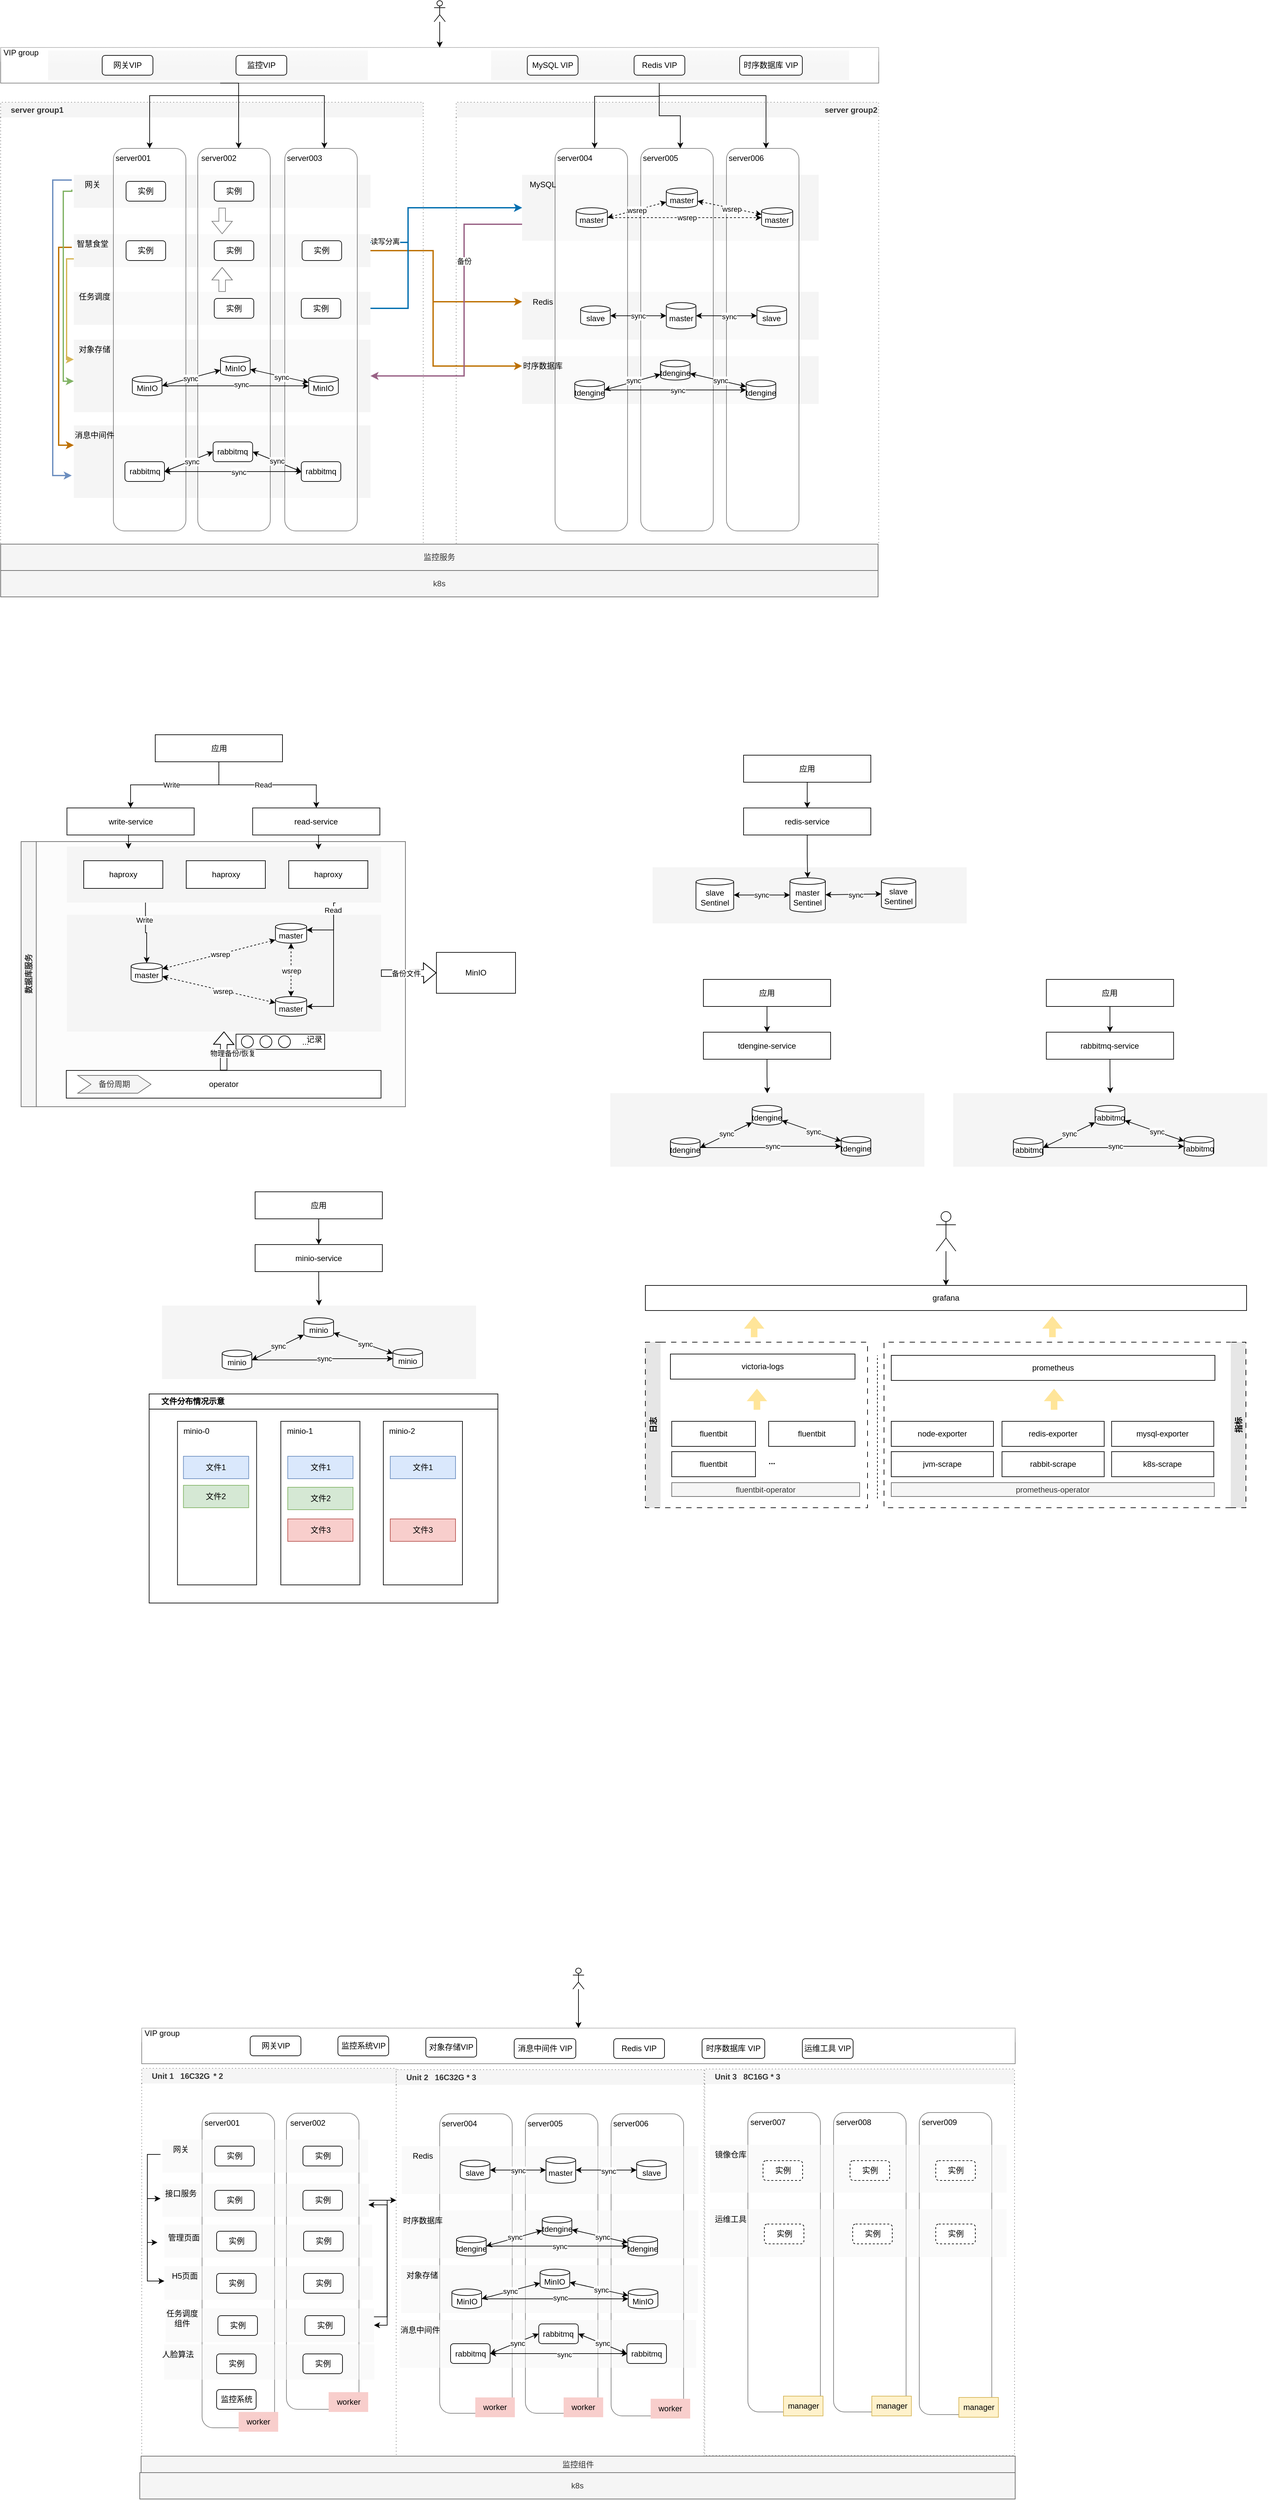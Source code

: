 <mxfile version="28.2.7">
  <diagram name="第 1 页" id="leBDD3NCbiM7CXKX_xD3">
    <mxGraphModel dx="2466" dy="1185" grid="0" gridSize="10" guides="1" tooltips="1" connect="1" arrows="1" fold="1" page="0" pageScale="1" pageWidth="827" pageHeight="1169" background="none" math="0" shadow="0">
      <root>
        <mxCell id="0" />
        <mxCell id="1" parent="0" />
        <mxCell id="CzxYFeYE0HeY34Qxwofd-3" value="" style="rounded=0;whiteSpace=wrap;html=1;glass=1;opacity=50;" vertex="1" parent="1">
          <mxGeometry x="123" y="3370" width="1325" height="54" as="geometry" />
        </mxCell>
        <mxCell id="BG7vF_Q7h992CcUeKaFF-107" value="" style="rounded=0;whiteSpace=wrap;html=1;fillColor=#f5f5f5;fontColor=#333333;strokeColor=none;" parent="1" vertex="1">
          <mxGeometry x="898" y="1610" width="476.44" height="85" as="geometry" />
        </mxCell>
        <mxCell id="BG7vF_Q7h992CcUeKaFF-70" value="数据库服务" style="swimlane;horizontal=0;whiteSpace=wrap;html=1;swimlaneFillColor=light-dark(#fcfcfc, #ededed);fillColor=#f5f5f5;fontColor=#333333;strokeColor=#666666;" parent="1" vertex="1">
          <mxGeometry x="-60" y="1571" width="583" height="402" as="geometry" />
        </mxCell>
        <mxCell id="BG7vF_Q7h992CcUeKaFF-81" value="" style="group" parent="BG7vF_Q7h992CcUeKaFF-70" vertex="1" connectable="0">
          <mxGeometry x="326" y="292" width="144.75" height="23" as="geometry" />
        </mxCell>
        <mxCell id="BG7vF_Q7h992CcUeKaFF-75" value="" style="rounded=0;whiteSpace=wrap;html=1;container=1;" parent="BG7vF_Q7h992CcUeKaFF-81" vertex="1">
          <mxGeometry width="134.5" height="23" as="geometry" />
        </mxCell>
        <mxCell id="BG7vF_Q7h992CcUeKaFF-80" value="..." style="text;html=1;align=center;verticalAlign=middle;whiteSpace=wrap;rounded=0;" parent="BG7vF_Q7h992CcUeKaFF-75" vertex="1">
          <mxGeometry x="82.564" y="2.788" width="44.977" height="17.773" as="geometry" />
        </mxCell>
        <mxCell id="BG7vF_Q7h992CcUeKaFF-76" value="" style="ellipse;whiteSpace=wrap;html=1;aspect=fixed;" parent="BG7vF_Q7h992CcUeKaFF-81" vertex="1">
          <mxGeometry x="8.217" y="2.439" width="18.121" height="18.121" as="geometry" />
        </mxCell>
        <mxCell id="BG7vF_Q7h992CcUeKaFF-77" value="" style="ellipse;whiteSpace=wrap;html=1;aspect=fixed;" parent="BG7vF_Q7h992CcUeKaFF-81" vertex="1">
          <mxGeometry x="36.328" y="2.439" width="18.121" height="18.121" as="geometry" />
        </mxCell>
        <mxCell id="BG7vF_Q7h992CcUeKaFF-78" value="" style="ellipse;whiteSpace=wrap;html=1;aspect=fixed;" parent="BG7vF_Q7h992CcUeKaFF-81" vertex="1">
          <mxGeometry x="64.439" y="2.439" width="18.121" height="18.121" as="geometry" />
        </mxCell>
        <mxCell id="BG7vF_Q7h992CcUeKaFF-82" value="记录" style="text;html=1;align=center;verticalAlign=middle;whiteSpace=wrap;rounded=0;" parent="BG7vF_Q7h992CcUeKaFF-81" vertex="1">
          <mxGeometry x="92.75" width="52" height="15" as="geometry" />
        </mxCell>
        <mxCell id="BG7vF_Q7h992CcUeKaFF-54" style="edgeStyle=orthogonalEdgeStyle;rounded=0;orthogonalLoop=1;jettySize=auto;html=1;shape=flexArrow;" parent="1" source="BG7vF_Q7h992CcUeKaFF-34" target="BG7vF_Q7h992CcUeKaFF-51" edge="1">
          <mxGeometry relative="1" as="geometry" />
        </mxCell>
        <mxCell id="BG7vF_Q7h992CcUeKaFF-55" value="备份文件" style="edgeLabel;html=1;align=center;verticalAlign=middle;resizable=0;points=[];" parent="BG7vF_Q7h992CcUeKaFF-54" vertex="1" connectable="0">
          <mxGeometry x="-0.101" y="1" relative="1" as="geometry">
            <mxPoint y="1" as="offset" />
          </mxGeometry>
        </mxCell>
        <mxCell id="BG7vF_Q7h992CcUeKaFF-34" value="" style="rounded=0;whiteSpace=wrap;html=1;fillColor=#f5f5f5;fontColor=#333333;strokeColor=none;" parent="1" vertex="1">
          <mxGeometry x="9.56" y="1682" width="476.44" height="177" as="geometry" />
        </mxCell>
        <mxCell id="BG7vF_Q7h992CcUeKaFF-27" value="" style="rounded=0;whiteSpace=wrap;html=1;fillColor=#f5f5f5;fontColor=#333333;strokeColor=none;" parent="1" vertex="1">
          <mxGeometry x="9.56" y="1578.5" width="476.44" height="85" as="geometry" />
        </mxCell>
        <mxCell id="XUAF1_sCPObjOQJMEwn2-8" value="" style="rounded=0;whiteSpace=wrap;html=1;fillColor=#eeeeee;strokeColor=none;" parent="1" vertex="1">
          <mxGeometry x="653" y="371.5" width="543" height="45" as="geometry" />
        </mxCell>
        <mxCell id="XUAF1_sCPObjOQJMEwn2-7" value="" style="rounded=0;whiteSpace=wrap;html=1;fillColor=#eeeeee;strokeColor=none;" parent="1" vertex="1">
          <mxGeometry x="-19" y="371.5" width="485" height="45" as="geometry" />
        </mxCell>
        <mxCell id="Kt-Wsy6JNkDJJS60EfV6-175" value="" style="rounded=0;whiteSpace=wrap;html=1;glass=1;opacity=50;" parent="1" vertex="1">
          <mxGeometry x="-91" y="367" width="1332" height="54" as="geometry" />
        </mxCell>
        <mxCell id="Kt-Wsy6JNkDJJS60EfV6-162" value="" style="rounded=0;whiteSpace=wrap;html=1;strokeColor=none;dashed=1;fillColor=#f5f5f5;movable=1;resizable=1;rotatable=1;deletable=1;editable=1;locked=0;connectable=1;fontColor=#333333;" parent="1" vertex="1">
          <mxGeometry x="700" y="835" width="450" height="72.5" as="geometry" />
        </mxCell>
        <mxCell id="Kt-Wsy6JNkDJJS60EfV6-159" value="" style="rounded=0;whiteSpace=wrap;html=1;strokeColor=none;dashed=1;fillColor=#f5f5f5;movable=1;resizable=1;rotatable=1;deletable=1;editable=1;locked=0;connectable=1;fontColor=#333333;" parent="1" vertex="1">
          <mxGeometry x="700" y="737.5" width="450" height="72.5" as="geometry" />
        </mxCell>
        <mxCell id="Kt-Wsy6JNkDJJS60EfV6-154" value="" style="rounded=0;whiteSpace=wrap;html=1;strokeColor=none;dashed=1;fillColor=#f5f5f5;movable=1;resizable=1;rotatable=1;deletable=1;editable=1;locked=0;connectable=1;fontColor=#333333;" parent="1" vertex="1">
          <mxGeometry x="20" y="940" width="450" height="110" as="geometry" />
        </mxCell>
        <mxCell id="Kt-Wsy6JNkDJJS60EfV6-144" value="" style="rounded=0;whiteSpace=wrap;html=1;strokeColor=none;dashed=1;fillColor=#f5f5f5;movable=1;resizable=1;rotatable=1;deletable=1;editable=1;locked=0;connectable=1;fontColor=#333333;" parent="1" vertex="1">
          <mxGeometry x="20" y="810" width="450" height="110" as="geometry" />
        </mxCell>
        <mxCell id="Kt-Wsy6JNkDJJS60EfV6-150" style="edgeStyle=orthogonalEdgeStyle;rounded=0;orthogonalLoop=1;jettySize=auto;html=1;exitX=0;exitY=0.75;exitDx=0;exitDy=0;entryX=0;entryY=1;entryDx=0;entryDy=0;curved=0;fillColor=#fff2cc;strokeColor=#d6b656;gradientColor=#ffd966;strokeWidth=2;" parent="1" source="Kt-Wsy6JNkDJJS60EfV6-123" target="Kt-Wsy6JNkDJJS60EfV6-145" edge="1">
          <mxGeometry relative="1" as="geometry">
            <Array as="points">
              <mxPoint x="9" y="688" />
              <mxPoint x="9" y="840" />
            </Array>
          </mxGeometry>
        </mxCell>
        <mxCell id="Kt-Wsy6JNkDJJS60EfV6-157" style="edgeStyle=orthogonalEdgeStyle;rounded=0;orthogonalLoop=1;jettySize=auto;html=1;fillColor=#f0a30a;strokeColor=#BD7000;curved=0;entryX=0;entryY=1;entryDx=0;entryDy=0;strokeWidth=2;" parent="1" source="Kt-Wsy6JNkDJJS60EfV6-124" target="Kt-Wsy6JNkDJJS60EfV6-155" edge="1">
          <mxGeometry relative="1" as="geometry">
            <mxPoint x="-190" y="1050" as="targetPoint" />
            <Array as="points">
              <mxPoint x="-3" y="670" />
              <mxPoint x="-3" y="970" />
            </Array>
          </mxGeometry>
        </mxCell>
        <mxCell id="XUAF1_sCPObjOQJMEwn2-1" style="edgeStyle=orthogonalEdgeStyle;rounded=0;orthogonalLoop=1;jettySize=auto;html=1;exitX=1;exitY=0.5;exitDx=0;exitDy=0;entryX=0;entryY=0.5;entryDx=0;entryDy=0;strokeWidth=2;fillColor=#f0a30a;strokeColor=#BD7000;" parent="1" source="Kt-Wsy6JNkDJJS60EfV6-123" target="Kt-Wsy6JNkDJJS60EfV6-160" edge="1">
          <mxGeometry relative="1" as="geometry">
            <Array as="points">
              <mxPoint x="565" y="675" />
              <mxPoint x="565" y="753" />
            </Array>
          </mxGeometry>
        </mxCell>
        <mxCell id="XUAF1_sCPObjOQJMEwn2-2" style="edgeStyle=orthogonalEdgeStyle;rounded=0;orthogonalLoop=1;jettySize=auto;html=1;exitX=1;exitY=0.5;exitDx=0;exitDy=0;entryX=0;entryY=0.5;entryDx=0;entryDy=0;strokeWidth=2;fillColor=#f0a30a;strokeColor=#BD7000;" parent="1" source="Kt-Wsy6JNkDJJS60EfV6-123" target="Kt-Wsy6JNkDJJS60EfV6-163" edge="1">
          <mxGeometry relative="1" as="geometry">
            <Array as="points">
              <mxPoint x="565" y="675" />
              <mxPoint x="565" y="850" />
            </Array>
          </mxGeometry>
        </mxCell>
        <mxCell id="XUAF1_sCPObjOQJMEwn2-3" style="edgeStyle=orthogonalEdgeStyle;rounded=0;orthogonalLoop=1;jettySize=auto;html=1;exitX=1;exitY=0.25;exitDx=0;exitDy=0;entryX=0;entryY=0.5;entryDx=0;entryDy=0;fillColor=#1ba1e2;strokeColor=#006EAF;strokeWidth=2;" parent="1" source="Kt-Wsy6JNkDJJS60EfV6-123" target="Kt-Wsy6JNkDJJS60EfV6-105" edge="1">
          <mxGeometry relative="1" as="geometry">
            <Array as="points">
              <mxPoint x="527" y="663" />
              <mxPoint x="527" y="610" />
            </Array>
          </mxGeometry>
        </mxCell>
        <mxCell id="ltxJd0FpYzd65tMiqPyo-1" value="读写分离" style="edgeLabel;html=1;align=center;verticalAlign=middle;resizable=0;points=[];" parent="XUAF1_sCPObjOQJMEwn2-3" vertex="1" connectable="0">
          <mxGeometry x="-0.844" y="3" relative="1" as="geometry">
            <mxPoint y="1" as="offset" />
          </mxGeometry>
        </mxCell>
        <mxCell id="Kt-Wsy6JNkDJJS60EfV6-123" value="" style="rounded=0;whiteSpace=wrap;html=1;strokeColor=none;dashed=1;fillColor=#f5f5f5;movable=1;resizable=1;rotatable=1;deletable=1;editable=1;locked=0;connectable=1;fontColor=#333333;" parent="1" vertex="1">
          <mxGeometry x="20" y="650" width="450" height="50" as="geometry" />
        </mxCell>
        <mxCell id="XUAF1_sCPObjOQJMEwn2-4" style="edgeStyle=orthogonalEdgeStyle;rounded=0;orthogonalLoop=1;jettySize=auto;html=1;exitX=1;exitY=0.5;exitDx=0;exitDy=0;entryX=0;entryY=0.5;entryDx=0;entryDy=0;fillColor=#1ba1e2;strokeColor=#006EAF;strokeWidth=2;" parent="1" source="Kt-Wsy6JNkDJJS60EfV6-136" target="Kt-Wsy6JNkDJJS60EfV6-105" edge="1">
          <mxGeometry relative="1" as="geometry">
            <Array as="points">
              <mxPoint x="527" y="763" />
              <mxPoint x="527" y="610" />
            </Array>
          </mxGeometry>
        </mxCell>
        <mxCell id="Kt-Wsy6JNkDJJS60EfV6-136" value="" style="rounded=0;whiteSpace=wrap;html=1;strokeColor=none;dashed=1;fillColor=#f5f5f5;movable=1;resizable=1;rotatable=1;deletable=1;editable=1;locked=0;connectable=1;fontColor=#333333;" parent="1" vertex="1">
          <mxGeometry x="20" y="737.5" width="450" height="50" as="geometry" />
        </mxCell>
        <mxCell id="Kt-Wsy6JNkDJJS60EfV6-139" style="edgeStyle=orthogonalEdgeStyle;rounded=0;orthogonalLoop=1;jettySize=auto;html=1;entryX=0.5;entryY=1;entryDx=0;entryDy=0;shape=flexArrow;" parent="1" source="Kt-Wsy6JNkDJJS60EfV6-136" target="Kt-Wsy6JNkDJJS60EfV6-123" edge="1">
          <mxGeometry relative="1" as="geometry" />
        </mxCell>
        <mxCell id="Kt-Wsy6JNkDJJS60EfV6-135" style="edgeStyle=orthogonalEdgeStyle;rounded=0;orthogonalLoop=1;jettySize=auto;html=1;shape=flexArrow;" parent="1" source="Kt-Wsy6JNkDJJS60EfV6-129" target="Kt-Wsy6JNkDJJS60EfV6-123" edge="1">
          <mxGeometry relative="1" as="geometry" />
        </mxCell>
        <mxCell id="Kt-Wsy6JNkDJJS60EfV6-147" style="edgeStyle=orthogonalEdgeStyle;rounded=0;orthogonalLoop=1;jettySize=auto;html=1;exitX=0;exitY=0.75;exitDx=0;exitDy=0;entryX=0;entryY=0.573;entryDx=0;entryDy=0;fillColor=#d5e8d4;strokeColor=#82b366;curved=0;strokeWidth=2;entryPerimeter=0;gradientColor=#97d077;" parent="1" source="Kt-Wsy6JNkDJJS60EfV6-130" target="Kt-Wsy6JNkDJJS60EfV6-144" edge="1">
          <mxGeometry relative="1" as="geometry">
            <Array as="points">
              <mxPoint x="17" y="585" />
              <mxPoint x="4" y="585" />
              <mxPoint x="4" y="873" />
            </Array>
          </mxGeometry>
        </mxCell>
        <mxCell id="Kt-Wsy6JNkDJJS60EfV6-156" style="edgeStyle=orthogonalEdgeStyle;rounded=0;orthogonalLoop=1;jettySize=auto;html=1;fillColor=#dae8fc;strokeColor=#6c8ebf;curved=0;strokeWidth=2;entryX=-0.007;entryY=0.691;entryDx=0;entryDy=0;entryPerimeter=0;" parent="1" source="Kt-Wsy6JNkDJJS60EfV6-130" target="Kt-Wsy6JNkDJJS60EfV6-154" edge="1">
          <mxGeometry relative="1" as="geometry">
            <mxPoint x="-10" y="1020" as="targetPoint" />
            <Array as="points">
              <mxPoint x="-12" y="568" />
              <mxPoint x="-12" y="1016" />
            </Array>
          </mxGeometry>
        </mxCell>
        <mxCell id="Kt-Wsy6JNkDJJS60EfV6-129" value="" style="rounded=0;whiteSpace=wrap;html=1;strokeColor=none;dashed=1;fillColor=#f5f5f5;movable=1;resizable=1;rotatable=1;deletable=1;editable=1;locked=0;connectable=1;fontColor=#333333;" parent="1" vertex="1">
          <mxGeometry x="20" y="560" width="450" height="50" as="geometry" />
        </mxCell>
        <mxCell id="Kt-Wsy6JNkDJJS60EfV6-1" value="" style="rounded=1;whiteSpace=wrap;html=1;opacity=50;" parent="1" vertex="1">
          <mxGeometry x="80" y="520" width="110" height="580" as="geometry" />
        </mxCell>
        <mxCell id="Kt-Wsy6JNkDJJS60EfV6-2" value="" style="rounded=1;whiteSpace=wrap;html=1;opacity=50;" parent="1" vertex="1">
          <mxGeometry x="208" y="520" width="110" height="580" as="geometry" />
        </mxCell>
        <mxCell id="Kt-Wsy6JNkDJJS60EfV6-3" value="" style="rounded=1;whiteSpace=wrap;html=1;opacity=50;" parent="1" vertex="1">
          <mxGeometry x="340" y="520" width="110" height="580" as="geometry" />
        </mxCell>
        <mxCell id="XUAF1_sCPObjOQJMEwn2-5" style="edgeStyle=orthogonalEdgeStyle;rounded=0;orthogonalLoop=1;jettySize=auto;html=1;exitX=0;exitY=0.75;exitDx=0;exitDy=0;entryX=1;entryY=0.5;entryDx=0;entryDy=0;fillColor=#e6d0de;gradientColor=#d5739d;strokeColor=#996185;strokeWidth=2;" parent="1" source="Kt-Wsy6JNkDJJS60EfV6-105" target="Kt-Wsy6JNkDJJS60EfV6-144" edge="1">
          <mxGeometry relative="1" as="geometry">
            <Array as="points">
              <mxPoint x="612" y="635" />
              <mxPoint x="612" y="865" />
            </Array>
          </mxGeometry>
        </mxCell>
        <mxCell id="XUAF1_sCPObjOQJMEwn2-6" value="备份" style="edgeLabel;html=1;align=center;verticalAlign=middle;resizable=0;points=[];" parent="XUAF1_sCPObjOQJMEwn2-5" vertex="1" connectable="0">
          <mxGeometry x="-0.376" relative="1" as="geometry">
            <mxPoint as="offset" />
          </mxGeometry>
        </mxCell>
        <mxCell id="Kt-Wsy6JNkDJJS60EfV6-105" value="" style="rounded=0;whiteSpace=wrap;html=1;strokeColor=none;dashed=1;fillColor=#f5f5f5;movable=1;resizable=1;rotatable=1;deletable=1;editable=1;locked=0;connectable=1;fontColor=#333333;" parent="1" vertex="1">
          <mxGeometry x="700" y="560" width="450" height="100" as="geometry" />
        </mxCell>
        <mxCell id="Kt-Wsy6JNkDJJS60EfV6-4" value="" style="rounded=1;whiteSpace=wrap;html=1;glass=0;opacity=50;" parent="1" vertex="1">
          <mxGeometry x="750" y="520" width="110" height="580" as="geometry" />
        </mxCell>
        <mxCell id="Kt-Wsy6JNkDJJS60EfV6-5" value="" style="rounded=1;whiteSpace=wrap;html=1;opacity=50;" parent="1" vertex="1">
          <mxGeometry x="880" y="520" width="110" height="580" as="geometry" />
        </mxCell>
        <mxCell id="Kt-Wsy6JNkDJJS60EfV6-6" value="" style="rounded=1;whiteSpace=wrap;html=1;opacity=50;" parent="1" vertex="1">
          <mxGeometry x="1010" y="520" width="110" height="580" as="geometry" />
        </mxCell>
        <mxCell id="Kt-Wsy6JNkDJJS60EfV6-7" value="server001" style="text;html=1;align=center;verticalAlign=middle;whiteSpace=wrap;rounded=0;" parent="1" vertex="1">
          <mxGeometry x="80" y="520" width="60" height="30" as="geometry" />
        </mxCell>
        <mxCell id="Kt-Wsy6JNkDJJS60EfV6-8" value="server002" style="text;html=1;align=center;verticalAlign=middle;whiteSpace=wrap;rounded=0;" parent="1" vertex="1">
          <mxGeometry x="210" y="520" width="60" height="30" as="geometry" />
        </mxCell>
        <mxCell id="Kt-Wsy6JNkDJJS60EfV6-9" value="server003" style="text;html=1;align=center;verticalAlign=middle;whiteSpace=wrap;rounded=0;" parent="1" vertex="1">
          <mxGeometry x="340" y="520" width="60" height="30" as="geometry" />
        </mxCell>
        <mxCell id="Kt-Wsy6JNkDJJS60EfV6-10" value="server004" style="text;html=1;align=center;verticalAlign=middle;whiteSpace=wrap;rounded=0;" parent="1" vertex="1">
          <mxGeometry x="750" y="520" width="60" height="30" as="geometry" />
        </mxCell>
        <mxCell id="Kt-Wsy6JNkDJJS60EfV6-11" value="server005" style="text;html=1;align=center;verticalAlign=middle;whiteSpace=wrap;rounded=0;" parent="1" vertex="1">
          <mxGeometry x="880" y="520" width="60" height="30" as="geometry" />
        </mxCell>
        <mxCell id="Kt-Wsy6JNkDJJS60EfV6-12" value="server006" style="text;html=1;align=center;verticalAlign=middle;whiteSpace=wrap;rounded=0;" parent="1" vertex="1">
          <mxGeometry x="1010" y="520" width="60" height="30" as="geometry" />
        </mxCell>
        <mxCell id="Kt-Wsy6JNkDJJS60EfV6-25" style="rounded=0;orthogonalLoop=1;jettySize=auto;html=1;exitX=1;exitY=0.5;exitDx=0;exitDy=0;exitPerimeter=0;startArrow=classic;startFill=1;strokeWidth=1;" parent="1" source="Kt-Wsy6JNkDJJS60EfV6-29" target="Kt-Wsy6JNkDJJS60EfV6-32" edge="1">
          <mxGeometry relative="1" as="geometry" />
        </mxCell>
        <mxCell id="Kt-Wsy6JNkDJJS60EfV6-26" value="sync" style="edgeLabel;html=1;align=center;verticalAlign=middle;resizable=0;points=[];" parent="Kt-Wsy6JNkDJJS60EfV6-25" vertex="1" connectable="0">
          <mxGeometry x="-0.017" relative="1" as="geometry">
            <mxPoint as="offset" />
          </mxGeometry>
        </mxCell>
        <mxCell id="Kt-Wsy6JNkDJJS60EfV6-29" value="slave" style="shape=cylinder3;whiteSpace=wrap;html=1;boundedLbl=1;backgroundOutline=1;size=5;" parent="1" vertex="1">
          <mxGeometry x="788.75" y="758.75" width="45" height="30" as="geometry" />
        </mxCell>
        <mxCell id="Kt-Wsy6JNkDJJS60EfV6-30" style="rounded=0;orthogonalLoop=1;jettySize=auto;html=1;startArrow=classic;startFill=1;strokeWidth=1;" parent="1" source="Kt-Wsy6JNkDJJS60EfV6-32" target="Kt-Wsy6JNkDJJS60EfV6-33" edge="1">
          <mxGeometry relative="1" as="geometry" />
        </mxCell>
        <mxCell id="Kt-Wsy6JNkDJJS60EfV6-31" value="sync" style="edgeLabel;html=1;align=center;verticalAlign=middle;resizable=0;points=[];" parent="Kt-Wsy6JNkDJJS60EfV6-30" vertex="1" connectable="0">
          <mxGeometry x="0.07" y="-1" relative="1" as="geometry">
            <mxPoint as="offset" />
          </mxGeometry>
        </mxCell>
        <mxCell id="Kt-Wsy6JNkDJJS60EfV6-32" value="master" style="shape=cylinder3;whiteSpace=wrap;html=1;boundedLbl=1;backgroundOutline=1;size=5;" parent="1" vertex="1">
          <mxGeometry x="918.75" y="753.75" width="45" height="40" as="geometry" />
        </mxCell>
        <mxCell id="Kt-Wsy6JNkDJJS60EfV6-33" value="slave" style="shape=cylinder3;whiteSpace=wrap;html=1;boundedLbl=1;backgroundOutline=1;size=5;" parent="1" vertex="1">
          <mxGeometry x="1056.25" y="758.75" width="45" height="30" as="geometry" />
        </mxCell>
        <mxCell id="Kt-Wsy6JNkDJJS60EfV6-34" style="rounded=0;orthogonalLoop=1;jettySize=auto;html=1;exitX=1;exitY=0.5;exitDx=0;exitDy=0;exitPerimeter=0;startArrow=classic;startFill=1;strokeWidth=1;" parent="1" source="Kt-Wsy6JNkDJJS60EfV6-36" target="Kt-Wsy6JNkDJJS60EfV6-39" edge="1">
          <mxGeometry relative="1" as="geometry" />
        </mxCell>
        <mxCell id="Kt-Wsy6JNkDJJS60EfV6-35" value="sync" style="edgeLabel;html=1;align=center;verticalAlign=middle;resizable=0;points=[];" parent="Kt-Wsy6JNkDJJS60EfV6-34" vertex="1" connectable="0">
          <mxGeometry x="-0.017" relative="1" as="geometry">
            <mxPoint as="offset" />
          </mxGeometry>
        </mxCell>
        <mxCell id="Kt-Wsy6JNkDJJS60EfV6-36" value="MinIO" style="shape=cylinder3;whiteSpace=wrap;html=1;boundedLbl=1;backgroundOutline=1;size=5;" parent="1" vertex="1">
          <mxGeometry x="108.75" y="865" width="45" height="30" as="geometry" />
        </mxCell>
        <mxCell id="Kt-Wsy6JNkDJJS60EfV6-37" style="rounded=0;orthogonalLoop=1;jettySize=auto;html=1;startArrow=classic;startFill=1;strokeWidth=1;" parent="1" source="Kt-Wsy6JNkDJJS60EfV6-39" target="Kt-Wsy6JNkDJJS60EfV6-40" edge="1">
          <mxGeometry relative="1" as="geometry" />
        </mxCell>
        <mxCell id="Kt-Wsy6JNkDJJS60EfV6-38" value="sync" style="edgeLabel;html=1;align=center;verticalAlign=middle;resizable=0;points=[];" parent="Kt-Wsy6JNkDJJS60EfV6-37" vertex="1" connectable="0">
          <mxGeometry x="0.07" y="-1" relative="1" as="geometry">
            <mxPoint as="offset" />
          </mxGeometry>
        </mxCell>
        <mxCell id="Kt-Wsy6JNkDJJS60EfV6-39" value="MinIO" style="shape=cylinder3;whiteSpace=wrap;html=1;boundedLbl=1;backgroundOutline=1;size=5;" parent="1" vertex="1">
          <mxGeometry x="242.5" y="835" width="45" height="30" as="geometry" />
        </mxCell>
        <mxCell id="Kt-Wsy6JNkDJJS60EfV6-40" value="MinIO" style="shape=cylinder3;whiteSpace=wrap;html=1;boundedLbl=1;backgroundOutline=1;size=5;" parent="1" vertex="1">
          <mxGeometry x="376.25" y="865" width="45" height="30" as="geometry" />
        </mxCell>
        <mxCell id="Kt-Wsy6JNkDJJS60EfV6-42" style="edgeStyle=orthogonalEdgeStyle;rounded=0;orthogonalLoop=1;jettySize=auto;html=1;entryX=0;entryY=0.5;entryDx=0;entryDy=0;entryPerimeter=0;" parent="1" source="Kt-Wsy6JNkDJJS60EfV6-36" target="Kt-Wsy6JNkDJJS60EfV6-40" edge="1">
          <mxGeometry relative="1" as="geometry" />
        </mxCell>
        <mxCell id="Kt-Wsy6JNkDJJS60EfV6-43" value="sync" style="edgeLabel;html=1;align=center;verticalAlign=middle;resizable=0;points=[];" parent="Kt-Wsy6JNkDJJS60EfV6-42" vertex="1" connectable="0">
          <mxGeometry x="0.072" y="2" relative="1" as="geometry">
            <mxPoint as="offset" />
          </mxGeometry>
        </mxCell>
        <mxCell id="Kt-Wsy6JNkDJJS60EfV6-49" style="rounded=0;orthogonalLoop=1;jettySize=auto;html=1;exitX=1;exitY=0.5;exitDx=0;exitDy=0;startArrow=classic;startFill=1;entryX=0.021;entryY=0.5;entryDx=0;entryDy=0;entryPerimeter=0;" parent="1" source="Kt-Wsy6JNkDJJS60EfV6-44" target="Kt-Wsy6JNkDJJS60EfV6-46" edge="1">
          <mxGeometry relative="1" as="geometry">
            <mxPoint x="366.25" y="1000" as="targetPoint" />
          </mxGeometry>
        </mxCell>
        <mxCell id="Kt-Wsy6JNkDJJS60EfV6-52" value="sync" style="edgeLabel;html=1;align=center;verticalAlign=middle;resizable=0;points=[];" parent="Kt-Wsy6JNkDJJS60EfV6-49" vertex="1" connectable="0">
          <mxGeometry x="0.071" y="-1" relative="1" as="geometry">
            <mxPoint as="offset" />
          </mxGeometry>
        </mxCell>
        <mxCell id="Kt-Wsy6JNkDJJS60EfV6-44" value="rabbitmq" style="rounded=1;whiteSpace=wrap;html=1;" parent="1" vertex="1">
          <mxGeometry x="97.5" y="995" width="60" height="30" as="geometry" />
        </mxCell>
        <mxCell id="Kt-Wsy6JNkDJJS60EfV6-47" style="rounded=0;orthogonalLoop=1;jettySize=auto;html=1;entryX=1;entryY=0.5;entryDx=0;entryDy=0;startArrow=classic;startFill=1;exitX=0;exitY=0.5;exitDx=0;exitDy=0;" parent="1" source="Kt-Wsy6JNkDJJS60EfV6-45" target="Kt-Wsy6JNkDJJS60EfV6-44" edge="1">
          <mxGeometry relative="1" as="geometry" />
        </mxCell>
        <mxCell id="Kt-Wsy6JNkDJJS60EfV6-50" value="sync" style="edgeLabel;html=1;align=center;verticalAlign=middle;resizable=0;points=[];" parent="Kt-Wsy6JNkDJJS60EfV6-47" vertex="1" connectable="0">
          <mxGeometry x="-0.101" y="1" relative="1" as="geometry">
            <mxPoint as="offset" />
          </mxGeometry>
        </mxCell>
        <mxCell id="Kt-Wsy6JNkDJJS60EfV6-48" style="rounded=0;orthogonalLoop=1;jettySize=auto;html=1;exitX=1;exitY=0.5;exitDx=0;exitDy=0;entryX=0;entryY=0.5;entryDx=0;entryDy=0;startArrow=classic;startFill=1;" parent="1" source="Kt-Wsy6JNkDJJS60EfV6-45" target="Kt-Wsy6JNkDJJS60EfV6-46" edge="1">
          <mxGeometry relative="1" as="geometry" />
        </mxCell>
        <mxCell id="Kt-Wsy6JNkDJJS60EfV6-51" value="sync" style="edgeLabel;html=1;align=center;verticalAlign=middle;resizable=0;points=[];" parent="Kt-Wsy6JNkDJJS60EfV6-48" vertex="1" connectable="0">
          <mxGeometry x="-0.004" y="1" relative="1" as="geometry">
            <mxPoint as="offset" />
          </mxGeometry>
        </mxCell>
        <mxCell id="Kt-Wsy6JNkDJJS60EfV6-45" value="rabbitmq" style="rounded=1;whiteSpace=wrap;html=1;" parent="1" vertex="1">
          <mxGeometry x="231.25" y="965" width="60" height="30" as="geometry" />
        </mxCell>
        <mxCell id="Kt-Wsy6JNkDJJS60EfV6-46" value="rabbitmq" style="rounded=1;whiteSpace=wrap;html=1;" parent="1" vertex="1">
          <mxGeometry x="365" y="995" width="60" height="30" as="geometry" />
        </mxCell>
        <mxCell id="Kt-Wsy6JNkDJJS60EfV6-56" style="edgeStyle=orthogonalEdgeStyle;rounded=0;orthogonalLoop=1;jettySize=auto;html=1;" parent="1" source="Kt-Wsy6JNkDJJS60EfV6-58" target="Kt-Wsy6JNkDJJS60EfV6-62" edge="1">
          <mxGeometry relative="1" as="geometry" />
        </mxCell>
        <mxCell id="Kt-Wsy6JNkDJJS60EfV6-57" value="sync" style="edgeLabel;html=1;align=center;verticalAlign=middle;resizable=0;points=[];" parent="Kt-Wsy6JNkDJJS60EfV6-56" vertex="1" connectable="0">
          <mxGeometry x="0.031" relative="1" as="geometry">
            <mxPoint as="offset" />
          </mxGeometry>
        </mxCell>
        <mxCell id="Kt-Wsy6JNkDJJS60EfV6-58" value="tdengine" style="shape=cylinder3;whiteSpace=wrap;html=1;boundedLbl=1;backgroundOutline=1;size=5;" parent="1" vertex="1">
          <mxGeometry x="779.87" y="871.25" width="45" height="30" as="geometry" />
        </mxCell>
        <mxCell id="Kt-Wsy6JNkDJJS60EfV6-59" style="rounded=0;orthogonalLoop=1;jettySize=auto;html=1;startArrow=classic;startFill=1;strokeWidth=1;" parent="1" source="Kt-Wsy6JNkDJJS60EfV6-61" target="Kt-Wsy6JNkDJJS60EfV6-62" edge="1">
          <mxGeometry relative="1" as="geometry" />
        </mxCell>
        <mxCell id="Kt-Wsy6JNkDJJS60EfV6-64" value="sync" style="edgeLabel;html=1;align=center;verticalAlign=middle;resizable=0;points=[];" parent="Kt-Wsy6JNkDJJS60EfV6-59" vertex="1" connectable="0">
          <mxGeometry x="0.072" relative="1" as="geometry">
            <mxPoint as="offset" />
          </mxGeometry>
        </mxCell>
        <mxCell id="Kt-Wsy6JNkDJJS60EfV6-61" value="tdengine" style="shape=cylinder3;whiteSpace=wrap;html=1;boundedLbl=1;backgroundOutline=1;size=5;" parent="1" vertex="1">
          <mxGeometry x="909.87" y="841.25" width="45" height="30" as="geometry" />
        </mxCell>
        <mxCell id="Kt-Wsy6JNkDJJS60EfV6-62" value="tdengine" style="shape=cylinder3;whiteSpace=wrap;html=1;boundedLbl=1;backgroundOutline=1;size=5;" parent="1" vertex="1">
          <mxGeometry x="1039.87" y="871.25" width="45" height="30" as="geometry" />
        </mxCell>
        <mxCell id="Kt-Wsy6JNkDJJS60EfV6-66" style="rounded=0;orthogonalLoop=1;jettySize=auto;html=1;entryX=1;entryY=0.5;entryDx=0;entryDy=0;entryPerimeter=0;startArrow=classic;startFill=1;" parent="1" source="Kt-Wsy6JNkDJJS60EfV6-61" target="Kt-Wsy6JNkDJJS60EfV6-58" edge="1">
          <mxGeometry relative="1" as="geometry" />
        </mxCell>
        <mxCell id="Kt-Wsy6JNkDJJS60EfV6-67" value="sync" style="edgeLabel;html=1;align=center;verticalAlign=middle;resizable=0;points=[];" parent="Kt-Wsy6JNkDJJS60EfV6-66" vertex="1" connectable="0">
          <mxGeometry x="-0.035" y="-2" relative="1" as="geometry">
            <mxPoint as="offset" />
          </mxGeometry>
        </mxCell>
        <mxCell id="Kt-Wsy6JNkDJJS60EfV6-74" value="实例" style="rounded=1;whiteSpace=wrap;html=1;" parent="1" vertex="1">
          <mxGeometry x="233" y="747.5" width="60" height="30" as="geometry" />
        </mxCell>
        <mxCell id="Kt-Wsy6JNkDJJS60EfV6-75" value="实例" style="rounded=1;whiteSpace=wrap;html=1;" parent="1" vertex="1">
          <mxGeometry x="365" y="747.5" width="60" height="30" as="geometry" />
        </mxCell>
        <mxCell id="Kt-Wsy6JNkDJJS60EfV6-106" style="rounded=0;orthogonalLoop=1;jettySize=auto;html=1;exitX=1;exitY=0.5;exitDx=0;exitDy=0;exitPerimeter=0;startArrow=classic;startFill=1;strokeWidth=1;dashed=1;" parent="1" source="Kt-Wsy6JNkDJJS60EfV6-110" target="Kt-Wsy6JNkDJJS60EfV6-113" edge="1">
          <mxGeometry relative="1" as="geometry" />
        </mxCell>
        <mxCell id="Kt-Wsy6JNkDJJS60EfV6-107" value="wsrep" style="edgeLabel;html=1;align=center;verticalAlign=middle;resizable=0;points=[];" parent="Kt-Wsy6JNkDJJS60EfV6-106" vertex="1" connectable="0">
          <mxGeometry x="-0.017" relative="1" as="geometry">
            <mxPoint as="offset" />
          </mxGeometry>
        </mxCell>
        <mxCell id="Kt-Wsy6JNkDJJS60EfV6-108" style="edgeStyle=orthogonalEdgeStyle;rounded=0;orthogonalLoop=1;jettySize=auto;html=1;dashed=1;" parent="1" source="Kt-Wsy6JNkDJJS60EfV6-110" target="Kt-Wsy6JNkDJJS60EfV6-114" edge="1">
          <mxGeometry relative="1" as="geometry" />
        </mxCell>
        <mxCell id="Kt-Wsy6JNkDJJS60EfV6-109" value="wsrep" style="edgeLabel;html=1;align=center;verticalAlign=middle;resizable=0;points=[];" parent="Kt-Wsy6JNkDJJS60EfV6-108" vertex="1" connectable="0">
          <mxGeometry x="0.031" relative="1" as="geometry">
            <mxPoint as="offset" />
          </mxGeometry>
        </mxCell>
        <mxCell id="Kt-Wsy6JNkDJJS60EfV6-110" value="master" style="shape=cylinder3;whiteSpace=wrap;html=1;boundedLbl=1;backgroundOutline=1;size=5;" parent="1" vertex="1">
          <mxGeometry x="782.051" y="610" width="47.308" height="30" as="geometry" />
        </mxCell>
        <mxCell id="Kt-Wsy6JNkDJJS60EfV6-111" style="rounded=0;orthogonalLoop=1;jettySize=auto;html=1;startArrow=classic;startFill=1;strokeWidth=1;dashed=1;" parent="1" source="Kt-Wsy6JNkDJJS60EfV6-113" target="Kt-Wsy6JNkDJJS60EfV6-114" edge="1">
          <mxGeometry relative="1" as="geometry" />
        </mxCell>
        <mxCell id="Kt-Wsy6JNkDJJS60EfV6-112" value="wsrep" style="edgeLabel;html=1;align=center;verticalAlign=middle;resizable=0;points=[];" parent="Kt-Wsy6JNkDJJS60EfV6-111" vertex="1" connectable="0">
          <mxGeometry x="0.07" y="-1" relative="1" as="geometry">
            <mxPoint as="offset" />
          </mxGeometry>
        </mxCell>
        <mxCell id="Kt-Wsy6JNkDJJS60EfV6-113" value="master" style="shape=cylinder3;whiteSpace=wrap;html=1;boundedLbl=1;backgroundOutline=1;size=5;" parent="1" vertex="1">
          <mxGeometry x="918.718" y="580" width="47.308" height="30" as="geometry" />
        </mxCell>
        <mxCell id="Kt-Wsy6JNkDJJS60EfV6-114" value="master" style="shape=cylinder3;whiteSpace=wrap;html=1;boundedLbl=1;backgroundOutline=1;size=5;" parent="1" vertex="1">
          <mxGeometry x="1063.269" y="610" width="47.308" height="30" as="geometry" />
        </mxCell>
        <mxCell id="Kt-Wsy6JNkDJJS60EfV6-115" value="MySQL" style="text;html=1;align=center;verticalAlign=middle;whiteSpace=wrap;rounded=0;" parent="1" vertex="1">
          <mxGeometry x="700" y="560" width="63.077" height="30" as="geometry" />
        </mxCell>
        <mxCell id="Kt-Wsy6JNkDJJS60EfV6-124" value="智慧食堂" style="text;html=1;align=center;verticalAlign=middle;whiteSpace=wrap;rounded=0;" parent="1" vertex="1">
          <mxGeometry x="16.92" y="650" width="63.077" height="30" as="geometry" />
        </mxCell>
        <mxCell id="Kt-Wsy6JNkDJJS60EfV6-125" value="实例" style="rounded=1;whiteSpace=wrap;html=1;" parent="1" vertex="1">
          <mxGeometry x="99.25" y="660" width="60" height="30" as="geometry" />
        </mxCell>
        <mxCell id="Kt-Wsy6JNkDJJS60EfV6-126" value="实例" style="rounded=1;whiteSpace=wrap;html=1;" parent="1" vertex="1">
          <mxGeometry x="233" y="660" width="60" height="30" as="geometry" />
        </mxCell>
        <mxCell id="Kt-Wsy6JNkDJJS60EfV6-127" value="实例" style="rounded=1;whiteSpace=wrap;html=1;" parent="1" vertex="1">
          <mxGeometry x="366.25" y="660" width="60" height="30" as="geometry" />
        </mxCell>
        <mxCell id="Kt-Wsy6JNkDJJS60EfV6-130" value="网关" style="text;html=1;align=center;verticalAlign=middle;whiteSpace=wrap;rounded=0;" parent="1" vertex="1">
          <mxGeometry x="16.92" y="560" width="63.077" height="30" as="geometry" />
        </mxCell>
        <mxCell id="Kt-Wsy6JNkDJJS60EfV6-131" value="实例" style="rounded=1;whiteSpace=wrap;html=1;" parent="1" vertex="1">
          <mxGeometry x="99.25" y="570" width="60" height="30" as="geometry" />
        </mxCell>
        <mxCell id="Kt-Wsy6JNkDJJS60EfV6-132" value="实例" style="rounded=1;whiteSpace=wrap;html=1;" parent="1" vertex="1">
          <mxGeometry x="233" y="570" width="60" height="30" as="geometry" />
        </mxCell>
        <mxCell id="Kt-Wsy6JNkDJJS60EfV6-137" value="任务调度" style="text;html=1;align=center;verticalAlign=middle;whiteSpace=wrap;rounded=0;" parent="1" vertex="1">
          <mxGeometry x="20" y="730" width="63.077" height="30" as="geometry" />
        </mxCell>
        <mxCell id="Kt-Wsy6JNkDJJS60EfV6-145" value="对象存储" style="text;html=1;align=center;verticalAlign=middle;whiteSpace=wrap;rounded=0;" parent="1" vertex="1">
          <mxGeometry x="20" y="810" width="63.077" height="30" as="geometry" />
        </mxCell>
        <mxCell id="Kt-Wsy6JNkDJJS60EfV6-155" value="消息中间件" style="text;html=1;align=center;verticalAlign=middle;whiteSpace=wrap;rounded=0;" parent="1" vertex="1">
          <mxGeometry x="20" y="940" width="63.077" height="30" as="geometry" />
        </mxCell>
        <mxCell id="Kt-Wsy6JNkDJJS60EfV6-160" value="Redis" style="text;html=1;align=center;verticalAlign=middle;whiteSpace=wrap;rounded=0;" parent="1" vertex="1">
          <mxGeometry x="700" y="737.5" width="63.077" height="30" as="geometry" />
        </mxCell>
        <mxCell id="Kt-Wsy6JNkDJJS60EfV6-163" value="时序数据库" style="text;html=1;align=center;verticalAlign=middle;whiteSpace=wrap;rounded=0;" parent="1" vertex="1">
          <mxGeometry x="700" y="835" width="63.077" height="30" as="geometry" />
        </mxCell>
        <mxCell id="Kt-Wsy6JNkDJJS60EfV6-169" value="&amp;nbsp; &amp;nbsp; server group1" style="swimlane;whiteSpace=wrap;html=1;fillColor=#f5f5f5;fontColor=#333333;strokeColor=#666666;dashed=1;dashPattern=1 4;align=left;glass=0;swimlaneLine=0;" parent="1" vertex="1">
          <mxGeometry x="-91" y="450" width="641" height="670" as="geometry" />
        </mxCell>
        <mxCell id="Kt-Wsy6JNkDJJS60EfV6-170" value="server group2" style="swimlane;whiteSpace=wrap;html=1;fillColor=#f5f5f5;fontColor=#333333;strokeColor=#666666;dashed=1;dashPattern=1 4;startSize=23;align=right;swimlaneLine=0;" parent="1" vertex="1">
          <mxGeometry x="600" y="450" width="641" height="670" as="geometry" />
        </mxCell>
        <mxCell id="Kt-Wsy6JNkDJJS60EfV6-172" value="监控服务" style="rounded=0;whiteSpace=wrap;html=1;fillColor=#f5f5f5;fontColor=#333333;strokeColor=#666666;" parent="1" vertex="1">
          <mxGeometry x="-91" y="1120" width="1331" height="40" as="geometry" />
        </mxCell>
        <mxCell id="Kt-Wsy6JNkDJJS60EfV6-173" value="" style="shape=umlActor;verticalLabelPosition=bottom;verticalAlign=top;html=1;outlineConnect=0;" parent="1" vertex="1">
          <mxGeometry x="566.5" y="296" width="17" height="32" as="geometry" />
        </mxCell>
        <mxCell id="Kt-Wsy6JNkDJJS60EfV6-176" value="VIP group" style="text;html=1;align=center;verticalAlign=middle;whiteSpace=wrap;rounded=0;" parent="1" vertex="1">
          <mxGeometry x="-90" y="360" width="60" height="30" as="geometry" />
        </mxCell>
        <mxCell id="Kt-Wsy6JNkDJJS60EfV6-178" value="网关VIP" style="rounded=1;whiteSpace=wrap;html=1;" parent="1" vertex="1">
          <mxGeometry x="63" y="379" width="77" height="30" as="geometry" />
        </mxCell>
        <mxCell id="Kt-Wsy6JNkDJJS60EfV6-179" value="MySQL VIP" style="rounded=1;whiteSpace=wrap;html=1;" parent="1" vertex="1">
          <mxGeometry x="707.87" y="379" width="77" height="30" as="geometry" />
        </mxCell>
        <mxCell id="Kt-Wsy6JNkDJJS60EfV6-180" value="Redis VIP" style="rounded=1;whiteSpace=wrap;html=1;" parent="1" vertex="1">
          <mxGeometry x="869.87" y="379" width="77" height="30" as="geometry" />
        </mxCell>
        <mxCell id="Kt-Wsy6JNkDJJS60EfV6-181" value="时序数据库 VIP" style="rounded=1;whiteSpace=wrap;html=1;" parent="1" vertex="1">
          <mxGeometry x="1030" y="379" width="95.13" height="30" as="geometry" />
        </mxCell>
        <mxCell id="Kt-Wsy6JNkDJJS60EfV6-192" value="k8s" style="rounded=0;whiteSpace=wrap;html=1;fillColor=#f5f5f5;fontColor=#333333;strokeColor=#666666;" parent="1" vertex="1">
          <mxGeometry x="-91" y="1160" width="1331" height="40" as="geometry" />
        </mxCell>
        <mxCell id="Kt-Wsy6JNkDJJS60EfV6-193" value="监控VIP" style="rounded=1;whiteSpace=wrap;html=1;" parent="1" vertex="1">
          <mxGeometry x="266" y="379" width="77" height="30" as="geometry" />
        </mxCell>
        <mxCell id="Kt-Wsy6JNkDJJS60EfV6-194" style="edgeStyle=orthogonalEdgeStyle;rounded=0;orthogonalLoop=1;jettySize=auto;html=1;entryX=0.5;entryY=0;entryDx=0;entryDy=0;" parent="1" source="Kt-Wsy6JNkDJJS60EfV6-173" target="Kt-Wsy6JNkDJJS60EfV6-175" edge="1">
          <mxGeometry relative="1" as="geometry" />
        </mxCell>
        <mxCell id="XUAF1_sCPObjOQJMEwn2-9" style="edgeStyle=orthogonalEdgeStyle;rounded=0;orthogonalLoop=1;jettySize=auto;html=1;exitX=0.25;exitY=1;exitDx=0;exitDy=0;entryX=0.5;entryY=0;entryDx=0;entryDy=0;" parent="1" source="Kt-Wsy6JNkDJJS60EfV6-175" target="Kt-Wsy6JNkDJJS60EfV6-1" edge="1">
          <mxGeometry relative="1" as="geometry">
            <Array as="points">
              <mxPoint x="270" y="421" />
              <mxPoint x="270" y="440" />
              <mxPoint x="135" y="440" />
            </Array>
          </mxGeometry>
        </mxCell>
        <mxCell id="XUAF1_sCPObjOQJMEwn2-10" style="edgeStyle=orthogonalEdgeStyle;rounded=0;orthogonalLoop=1;jettySize=auto;html=1;exitX=0.25;exitY=1;exitDx=0;exitDy=0;entryX=1;entryY=0;entryDx=0;entryDy=0;" parent="1" source="Kt-Wsy6JNkDJJS60EfV6-175" target="Kt-Wsy6JNkDJJS60EfV6-8" edge="1">
          <mxGeometry relative="1" as="geometry">
            <Array as="points">
              <mxPoint x="270" y="421" />
            </Array>
          </mxGeometry>
        </mxCell>
        <mxCell id="XUAF1_sCPObjOQJMEwn2-11" style="edgeStyle=orthogonalEdgeStyle;rounded=0;orthogonalLoop=1;jettySize=auto;html=1;entryX=1;entryY=0;entryDx=0;entryDy=0;" parent="1" source="Kt-Wsy6JNkDJJS60EfV6-175" target="Kt-Wsy6JNkDJJS60EfV6-9" edge="1">
          <mxGeometry relative="1" as="geometry">
            <Array as="points">
              <mxPoint x="270" y="440" />
              <mxPoint x="400" y="440" />
            </Array>
          </mxGeometry>
        </mxCell>
        <mxCell id="gGhgEkNALYPikt1cbxjc-1" style="edgeStyle=orthogonalEdgeStyle;rounded=0;orthogonalLoop=1;jettySize=auto;html=1;exitX=0.75;exitY=1;exitDx=0;exitDy=0;entryX=1;entryY=0;entryDx=0;entryDy=0;" parent="1" source="Kt-Wsy6JNkDJJS60EfV6-175" target="Kt-Wsy6JNkDJJS60EfV6-10" edge="1">
          <mxGeometry relative="1" as="geometry">
            <Array as="points">
              <mxPoint x="908" y="441" />
              <mxPoint x="810" y="441" />
            </Array>
          </mxGeometry>
        </mxCell>
        <mxCell id="gGhgEkNALYPikt1cbxjc-2" style="edgeStyle=orthogonalEdgeStyle;rounded=0;orthogonalLoop=1;jettySize=auto;html=1;exitX=0.75;exitY=1;exitDx=0;exitDy=0;entryX=1;entryY=0;entryDx=0;entryDy=0;" parent="1" source="Kt-Wsy6JNkDJJS60EfV6-175" target="Kt-Wsy6JNkDJJS60EfV6-11" edge="1">
          <mxGeometry relative="1" as="geometry" />
        </mxCell>
        <mxCell id="gGhgEkNALYPikt1cbxjc-3" style="edgeStyle=orthogonalEdgeStyle;rounded=0;orthogonalLoop=1;jettySize=auto;html=1;exitX=0.75;exitY=1;exitDx=0;exitDy=0;entryX=1;entryY=0;entryDx=0;entryDy=0;" parent="1" source="Kt-Wsy6JNkDJJS60EfV6-175" target="Kt-Wsy6JNkDJJS60EfV6-12" edge="1">
          <mxGeometry relative="1" as="geometry">
            <Array as="points">
              <mxPoint x="908" y="440" />
              <mxPoint x="1070" y="440" />
            </Array>
          </mxGeometry>
        </mxCell>
        <mxCell id="BG7vF_Q7h992CcUeKaFF-3" value="write-service" style="rounded=0;whiteSpace=wrap;html=1;" parent="1" vertex="1">
          <mxGeometry x="9.56" y="1520" width="193" height="41" as="geometry" />
        </mxCell>
        <mxCell id="BG7vF_Q7h992CcUeKaFF-4" style="rounded=0;orthogonalLoop=1;jettySize=auto;html=1;exitX=0;exitY=1;exitDx=0;exitDy=-5;exitPerimeter=0;startArrow=classic;startFill=1;strokeWidth=1;dashed=1;" parent="1" source="BG7vF_Q7h992CcUeKaFF-8" target="BG7vF_Q7h992CcUeKaFF-11" edge="1">
          <mxGeometry relative="1" as="geometry" />
        </mxCell>
        <mxCell id="BG7vF_Q7h992CcUeKaFF-5" value="wsrep" style="edgeLabel;html=1;align=center;verticalAlign=middle;resizable=0;points=[];" parent="BG7vF_Q7h992CcUeKaFF-4" vertex="1" connectable="0">
          <mxGeometry x="-0.017" relative="1" as="geometry">
            <mxPoint as="offset" />
          </mxGeometry>
        </mxCell>
        <mxCell id="BG7vF_Q7h992CcUeKaFF-6" style="edgeStyle=orthogonalEdgeStyle;rounded=0;orthogonalLoop=1;jettySize=auto;html=1;dashed=1;exitX=0.5;exitY=1;exitDx=0;exitDy=0;exitPerimeter=0;startArrow=classic;startFill=1;" parent="1" source="BG7vF_Q7h992CcUeKaFF-8" target="BG7vF_Q7h992CcUeKaFF-12" edge="1">
          <mxGeometry relative="1" as="geometry">
            <mxPoint x="275.35" y="1749" as="sourcePoint" />
          </mxGeometry>
        </mxCell>
        <mxCell id="BG7vF_Q7h992CcUeKaFF-7" value="wsrep" style="edgeLabel;html=1;align=center;verticalAlign=middle;resizable=0;points=[];" parent="BG7vF_Q7h992CcUeKaFF-6" vertex="1" connectable="0">
          <mxGeometry x="0.031" relative="1" as="geometry">
            <mxPoint as="offset" />
          </mxGeometry>
        </mxCell>
        <mxCell id="BG7vF_Q7h992CcUeKaFF-8" value="master" style="shape=cylinder3;whiteSpace=wrap;html=1;boundedLbl=1;backgroundOutline=1;size=5;" parent="1" vertex="1">
          <mxGeometry x="325.85" y="1695" width="47.308" height="30" as="geometry" />
        </mxCell>
        <mxCell id="BG7vF_Q7h992CcUeKaFF-9" style="rounded=0;orthogonalLoop=1;jettySize=auto;html=1;startArrow=classic;startFill=1;strokeWidth=1;dashed=1;" parent="1" source="BG7vF_Q7h992CcUeKaFF-11" target="BG7vF_Q7h992CcUeKaFF-12" edge="1">
          <mxGeometry relative="1" as="geometry" />
        </mxCell>
        <mxCell id="BG7vF_Q7h992CcUeKaFF-10" value="wsrep" style="edgeLabel;html=1;align=center;verticalAlign=middle;resizable=0;points=[];" parent="BG7vF_Q7h992CcUeKaFF-9" vertex="1" connectable="0">
          <mxGeometry x="0.07" y="-1" relative="1" as="geometry">
            <mxPoint as="offset" />
          </mxGeometry>
        </mxCell>
        <mxCell id="BG7vF_Q7h992CcUeKaFF-11" value="master" style="shape=cylinder3;whiteSpace=wrap;html=1;boundedLbl=1;backgroundOutline=1;size=5;" parent="1" vertex="1">
          <mxGeometry x="106.847" y="1755" width="47.308" height="30" as="geometry" />
        </mxCell>
        <mxCell id="BG7vF_Q7h992CcUeKaFF-12" value="master" style="shape=cylinder3;whiteSpace=wrap;html=1;boundedLbl=1;backgroundOutline=1;size=5;" parent="1" vertex="1">
          <mxGeometry x="325.848" y="1806" width="47.308" height="30" as="geometry" />
        </mxCell>
        <mxCell id="BG7vF_Q7h992CcUeKaFF-15" style="edgeStyle=orthogonalEdgeStyle;rounded=0;orthogonalLoop=1;jettySize=auto;html=1;entryX=0.5;entryY=0;entryDx=0;entryDy=0;" parent="1" source="BG7vF_Q7h992CcUeKaFF-14" target="BG7vF_Q7h992CcUeKaFF-3" edge="1">
          <mxGeometry relative="1" as="geometry" />
        </mxCell>
        <mxCell id="BG7vF_Q7h992CcUeKaFF-23" value="Write" style="edgeLabel;html=1;align=center;verticalAlign=middle;resizable=0;points=[];" parent="BG7vF_Q7h992CcUeKaFF-15" vertex="1" connectable="0">
          <mxGeometry x="0.05" relative="1" as="geometry">
            <mxPoint as="offset" />
          </mxGeometry>
        </mxCell>
        <mxCell id="BG7vF_Q7h992CcUeKaFF-19" style="edgeStyle=orthogonalEdgeStyle;rounded=0;orthogonalLoop=1;jettySize=auto;html=1;exitX=0.5;exitY=1;exitDx=0;exitDy=0;" parent="1" source="BG7vF_Q7h992CcUeKaFF-14" target="BG7vF_Q7h992CcUeKaFF-16" edge="1">
          <mxGeometry relative="1" as="geometry" />
        </mxCell>
        <mxCell id="BG7vF_Q7h992CcUeKaFF-24" value="Read" style="edgeLabel;html=1;align=center;verticalAlign=middle;resizable=0;points=[];" parent="BG7vF_Q7h992CcUeKaFF-19" vertex="1" connectable="0">
          <mxGeometry x="-0.063" relative="1" as="geometry">
            <mxPoint as="offset" />
          </mxGeometry>
        </mxCell>
        <mxCell id="BG7vF_Q7h992CcUeKaFF-14" value="应用" style="rounded=0;whiteSpace=wrap;html=1;" parent="1" vertex="1">
          <mxGeometry x="143.5" y="1409" width="193" height="41" as="geometry" />
        </mxCell>
        <mxCell id="BG7vF_Q7h992CcUeKaFF-16" value="read-service" style="rounded=0;whiteSpace=wrap;html=1;" parent="1" vertex="1">
          <mxGeometry x="291.25" y="1520" width="193" height="41" as="geometry" />
        </mxCell>
        <mxCell id="BG7vF_Q7h992CcUeKaFF-31" value="haproxy" style="rounded=0;whiteSpace=wrap;html=1;" parent="1" vertex="1">
          <mxGeometry x="35" y="1600" width="120" height="42" as="geometry" />
        </mxCell>
        <mxCell id="BG7vF_Q7h992CcUeKaFF-32" value="haproxy" style="rounded=0;whiteSpace=wrap;html=1;" parent="1" vertex="1">
          <mxGeometry x="190.5" y="1600" width="120" height="42" as="geometry" />
        </mxCell>
        <mxCell id="BG7vF_Q7h992CcUeKaFF-33" value="haproxy" style="rounded=0;whiteSpace=wrap;html=1;" parent="1" vertex="1">
          <mxGeometry x="346" y="1600" width="120" height="42" as="geometry" />
        </mxCell>
        <mxCell id="BG7vF_Q7h992CcUeKaFF-36" style="edgeStyle=orthogonalEdgeStyle;rounded=0;orthogonalLoop=1;jettySize=auto;html=1;exitX=0.25;exitY=1;exitDx=0;exitDy=0;entryX=0.5;entryY=0;entryDx=0;entryDy=0;entryPerimeter=0;" parent="1" source="BG7vF_Q7h992CcUeKaFF-27" target="BG7vF_Q7h992CcUeKaFF-11" edge="1">
          <mxGeometry relative="1" as="geometry" />
        </mxCell>
        <mxCell id="BG7vF_Q7h992CcUeKaFF-42" value="Write" style="edgeLabel;html=1;align=center;verticalAlign=middle;resizable=0;points=[];" parent="BG7vF_Q7h992CcUeKaFF-36" vertex="1" connectable="0">
          <mxGeometry x="-0.432" y="-2" relative="1" as="geometry">
            <mxPoint as="offset" />
          </mxGeometry>
        </mxCell>
        <mxCell id="BG7vF_Q7h992CcUeKaFF-38" style="edgeStyle=orthogonalEdgeStyle;rounded=0;orthogonalLoop=1;jettySize=auto;html=1;exitX=0.849;exitY=1.029;exitDx=0;exitDy=0;entryX=1;entryY=0;entryDx=0;entryDy=10;entryPerimeter=0;exitPerimeter=0;" parent="1" source="BG7vF_Q7h992CcUeKaFF-27" target="BG7vF_Q7h992CcUeKaFF-8" edge="1">
          <mxGeometry relative="1" as="geometry">
            <Array as="points">
              <mxPoint x="414" y="1705" />
            </Array>
          </mxGeometry>
        </mxCell>
        <mxCell id="BG7vF_Q7h992CcUeKaFF-39" style="edgeStyle=orthogonalEdgeStyle;rounded=0;orthogonalLoop=1;jettySize=auto;html=1;entryX=1;entryY=0.5;entryDx=0;entryDy=0;entryPerimeter=0;" parent="1" target="BG7vF_Q7h992CcUeKaFF-12" edge="1">
          <mxGeometry relative="1" as="geometry">
            <mxPoint x="417" y="1664" as="sourcePoint" />
            <Array as="points">
              <mxPoint x="414" y="1664" />
              <mxPoint x="414" y="1821" />
            </Array>
          </mxGeometry>
        </mxCell>
        <mxCell id="BG7vF_Q7h992CcUeKaFF-43" value="Read" style="edgeLabel;html=1;align=center;verticalAlign=middle;resizable=0;points=[];" parent="BG7vF_Q7h992CcUeKaFF-39" vertex="1" connectable="0">
          <mxGeometry x="-0.861" y="-1" relative="1" as="geometry">
            <mxPoint as="offset" />
          </mxGeometry>
        </mxCell>
        <mxCell id="BG7vF_Q7h992CcUeKaFF-40" style="edgeStyle=orthogonalEdgeStyle;rounded=0;orthogonalLoop=1;jettySize=auto;html=1;exitX=0.5;exitY=1;exitDx=0;exitDy=0;entryX=0.196;entryY=0.041;entryDx=0;entryDy=0;entryPerimeter=0;" parent="1" source="BG7vF_Q7h992CcUeKaFF-3" target="BG7vF_Q7h992CcUeKaFF-27" edge="1">
          <mxGeometry relative="1" as="geometry" />
        </mxCell>
        <mxCell id="BG7vF_Q7h992CcUeKaFF-41" style="edgeStyle=orthogonalEdgeStyle;rounded=0;orthogonalLoop=1;jettySize=auto;html=1;exitX=0.5;exitY=1;exitDx=0;exitDy=0;entryX=0.801;entryY=0.053;entryDx=0;entryDy=0;entryPerimeter=0;" parent="1" source="BG7vF_Q7h992CcUeKaFF-16" target="BG7vF_Q7h992CcUeKaFF-27" edge="1">
          <mxGeometry relative="1" as="geometry" />
        </mxCell>
        <mxCell id="BG7vF_Q7h992CcUeKaFF-45" style="edgeStyle=orthogonalEdgeStyle;rounded=1;orthogonalLoop=1;jettySize=auto;html=1;shape=flexArrow;" parent="1" source="BG7vF_Q7h992CcUeKaFF-44" target="BG7vF_Q7h992CcUeKaFF-34" edge="1">
          <mxGeometry relative="1" as="geometry" />
        </mxCell>
        <mxCell id="BG7vF_Q7h992CcUeKaFF-69" value="物理备份/恢复" style="edgeLabel;html=1;align=center;verticalAlign=middle;resizable=0;points=[];" parent="BG7vF_Q7h992CcUeKaFF-45" vertex="1" connectable="0">
          <mxGeometry x="0.059" relative="1" as="geometry">
            <mxPoint x="13" y="5" as="offset" />
          </mxGeometry>
        </mxCell>
        <mxCell id="BG7vF_Q7h992CcUeKaFF-44" value="operator" style="rounded=0;whiteSpace=wrap;html=1;" parent="1" vertex="1">
          <mxGeometry x="8.56" y="1918" width="477.44" height="42" as="geometry" />
        </mxCell>
        <mxCell id="BG7vF_Q7h992CcUeKaFF-51" value="MinIO" style="rounded=0;whiteSpace=wrap;html=1;" parent="1" vertex="1">
          <mxGeometry x="570" y="1739" width="120" height="62" as="geometry" />
        </mxCell>
        <mxCell id="BG7vF_Q7h992CcUeKaFF-52" value="" style="shape=image;html=1;verticalAlign=top;verticalLabelPosition=bottom;labelBackgroundColor=#ffffff;imageAspect=0;aspect=fixed;image=https://icons.diagrams.net/icon-cache1/Evil_Icons_User_Interface-2617/download-575.svg" parent="1" vertex="1">
          <mxGeometry x="205" y="1883" width="22" height="22" as="geometry" />
        </mxCell>
        <mxCell id="BG7vF_Q7h992CcUeKaFF-59" value="备份周期" style="shape=step;perimeter=stepPerimeter;whiteSpace=wrap;html=1;fixedSize=1;fillColor=#f5f5f5;fontColor=#333333;strokeColor=#666666;" parent="1" vertex="1">
          <mxGeometry x="26" y="1925.5" width="111" height="27" as="geometry" />
        </mxCell>
        <mxCell id="BG7vF_Q7h992CcUeKaFF-71" value="redis-service" style="rounded=0;whiteSpace=wrap;html=1;" parent="1" vertex="1">
          <mxGeometry x="1036" y="1520" width="193" height="41" as="geometry" />
        </mxCell>
        <mxCell id="BG7vF_Q7h992CcUeKaFF-73" style="edgeStyle=orthogonalEdgeStyle;rounded=0;orthogonalLoop=1;jettySize=auto;html=1;exitX=0.5;exitY=1;exitDx=0;exitDy=0;entryX=0.5;entryY=0;entryDx=0;entryDy=0;" parent="1" source="BG7vF_Q7h992CcUeKaFF-72" target="BG7vF_Q7h992CcUeKaFF-71" edge="1">
          <mxGeometry relative="1" as="geometry" />
        </mxCell>
        <mxCell id="BG7vF_Q7h992CcUeKaFF-72" value="应用" style="rounded=0;whiteSpace=wrap;html=1;" parent="1" vertex="1">
          <mxGeometry x="1036" y="1440" width="193" height="41" as="geometry" />
        </mxCell>
        <mxCell id="BG7vF_Q7h992CcUeKaFF-84" style="rounded=0;orthogonalLoop=1;jettySize=auto;html=1;exitX=1;exitY=0.5;exitDx=0;exitDy=0;exitPerimeter=0;startArrow=classic;startFill=1;strokeWidth=1;" parent="1" source="BG7vF_Q7h992CcUeKaFF-86" target="BG7vF_Q7h992CcUeKaFF-89" edge="1">
          <mxGeometry relative="1" as="geometry" />
        </mxCell>
        <mxCell id="BG7vF_Q7h992CcUeKaFF-85" value="sync" style="edgeLabel;html=1;align=center;verticalAlign=middle;resizable=0;points=[];" parent="BG7vF_Q7h992CcUeKaFF-84" vertex="1" connectable="0">
          <mxGeometry x="-0.017" relative="1" as="geometry">
            <mxPoint as="offset" />
          </mxGeometry>
        </mxCell>
        <mxCell id="BG7vF_Q7h992CcUeKaFF-86" value="slave&lt;div&gt;Sentinel&lt;/div&gt;" style="shape=cylinder3;whiteSpace=wrap;html=1;boundedLbl=1;backgroundOutline=1;size=5;" parent="1" vertex="1">
          <mxGeometry x="963.75" y="1627" width="57.25" height="50" as="geometry" />
        </mxCell>
        <mxCell id="BG7vF_Q7h992CcUeKaFF-87" style="rounded=0;orthogonalLoop=1;jettySize=auto;html=1;startArrow=classic;startFill=1;strokeWidth=1;" parent="1" source="BG7vF_Q7h992CcUeKaFF-89" target="BG7vF_Q7h992CcUeKaFF-90" edge="1">
          <mxGeometry relative="1" as="geometry" />
        </mxCell>
        <mxCell id="BG7vF_Q7h992CcUeKaFF-88" value="sync" style="edgeLabel;html=1;align=center;verticalAlign=middle;resizable=0;points=[];" parent="BG7vF_Q7h992CcUeKaFF-87" vertex="1" connectable="0">
          <mxGeometry x="0.07" y="-1" relative="1" as="geometry">
            <mxPoint as="offset" />
          </mxGeometry>
        </mxCell>
        <mxCell id="BG7vF_Q7h992CcUeKaFF-89" value="master&lt;div&gt;Sentinel&lt;/div&gt;" style="shape=cylinder3;whiteSpace=wrap;html=1;boundedLbl=1;backgroundOutline=1;size=5;" parent="1" vertex="1">
          <mxGeometry x="1106.25" y="1626" width="53.75" height="52" as="geometry" />
        </mxCell>
        <mxCell id="BG7vF_Q7h992CcUeKaFF-90" value="slave&lt;div&gt;Sentinel&lt;/div&gt;" style="shape=cylinder3;whiteSpace=wrap;html=1;boundedLbl=1;backgroundOutline=1;size=5;" parent="1" vertex="1">
          <mxGeometry x="1245" y="1626" width="52.25" height="48" as="geometry" />
        </mxCell>
        <mxCell id="BG7vF_Q7h992CcUeKaFF-100" style="edgeStyle=orthogonalEdgeStyle;rounded=0;orthogonalLoop=1;jettySize=auto;html=1;entryX=0.5;entryY=0;entryDx=0;entryDy=0;entryPerimeter=0;" parent="1" source="BG7vF_Q7h992CcUeKaFF-71" target="BG7vF_Q7h992CcUeKaFF-89" edge="1">
          <mxGeometry relative="1" as="geometry" />
        </mxCell>
        <mxCell id="BG7vF_Q7h992CcUeKaFF-108" value="" style="rounded=0;whiteSpace=wrap;html=1;fillColor=#f5f5f5;fontColor=#333333;strokeColor=none;" parent="1" vertex="1">
          <mxGeometry x="833.75" y="1952.5" width="476.44" height="111.5" as="geometry" />
        </mxCell>
        <mxCell id="BG7vF_Q7h992CcUeKaFF-129" style="edgeStyle=orthogonalEdgeStyle;rounded=0;orthogonalLoop=1;jettySize=auto;html=1;exitX=0.5;exitY=1;exitDx=0;exitDy=0;entryX=0.5;entryY=0;entryDx=0;entryDy=0;" parent="1" source="BG7vF_Q7h992CcUeKaFF-109" target="BG7vF_Q7h992CcUeKaFF-108" edge="1">
          <mxGeometry relative="1" as="geometry" />
        </mxCell>
        <mxCell id="BG7vF_Q7h992CcUeKaFF-109" value="tdengine-service" style="rounded=0;whiteSpace=wrap;html=1;" parent="1" vertex="1">
          <mxGeometry x="975" y="1860" width="193" height="41" as="geometry" />
        </mxCell>
        <mxCell id="BG7vF_Q7h992CcUeKaFF-110" style="edgeStyle=orthogonalEdgeStyle;rounded=0;orthogonalLoop=1;jettySize=auto;html=1;exitX=0.5;exitY=1;exitDx=0;exitDy=0;entryX=0.5;entryY=0;entryDx=0;entryDy=0;" parent="1" source="BG7vF_Q7h992CcUeKaFF-111" target="BG7vF_Q7h992CcUeKaFF-109" edge="1">
          <mxGeometry relative="1" as="geometry" />
        </mxCell>
        <mxCell id="BG7vF_Q7h992CcUeKaFF-111" value="应用" style="rounded=0;whiteSpace=wrap;html=1;" parent="1" vertex="1">
          <mxGeometry x="975" y="1780" width="193" height="41" as="geometry" />
        </mxCell>
        <mxCell id="BG7vF_Q7h992CcUeKaFF-120" style="edgeStyle=orthogonalEdgeStyle;rounded=0;orthogonalLoop=1;jettySize=auto;html=1;" parent="1" source="BG7vF_Q7h992CcUeKaFF-122" target="BG7vF_Q7h992CcUeKaFF-126" edge="1">
          <mxGeometry relative="1" as="geometry" />
        </mxCell>
        <mxCell id="BG7vF_Q7h992CcUeKaFF-121" value="sync" style="edgeLabel;html=1;align=center;verticalAlign=middle;resizable=0;points=[];" parent="BG7vF_Q7h992CcUeKaFF-120" vertex="1" connectable="0">
          <mxGeometry x="0.031" relative="1" as="geometry">
            <mxPoint as="offset" />
          </mxGeometry>
        </mxCell>
        <mxCell id="BG7vF_Q7h992CcUeKaFF-122" value="tdengine" style="shape=cylinder3;whiteSpace=wrap;html=1;boundedLbl=1;backgroundOutline=1;size=5;" parent="1" vertex="1">
          <mxGeometry x="925" y="2020" width="45" height="30" as="geometry" />
        </mxCell>
        <mxCell id="BG7vF_Q7h992CcUeKaFF-123" style="rounded=0;orthogonalLoop=1;jettySize=auto;html=1;startArrow=classic;startFill=1;strokeWidth=1;" parent="1" source="BG7vF_Q7h992CcUeKaFF-125" target="BG7vF_Q7h992CcUeKaFF-126" edge="1">
          <mxGeometry relative="1" as="geometry" />
        </mxCell>
        <mxCell id="BG7vF_Q7h992CcUeKaFF-124" value="sync" style="edgeLabel;html=1;align=center;verticalAlign=middle;resizable=0;points=[];" parent="BG7vF_Q7h992CcUeKaFF-123" vertex="1" connectable="0">
          <mxGeometry x="0.072" relative="1" as="geometry">
            <mxPoint as="offset" />
          </mxGeometry>
        </mxCell>
        <mxCell id="BG7vF_Q7h992CcUeKaFF-125" value="tdengine" style="shape=cylinder3;whiteSpace=wrap;html=1;boundedLbl=1;backgroundOutline=1;size=5;" parent="1" vertex="1">
          <mxGeometry x="1049" y="1971" width="45" height="30" as="geometry" />
        </mxCell>
        <mxCell id="BG7vF_Q7h992CcUeKaFF-126" value="tdengine" style="shape=cylinder3;whiteSpace=wrap;html=1;boundedLbl=1;backgroundOutline=1;size=5;" parent="1" vertex="1">
          <mxGeometry x="1184" y="2018" width="45" height="30" as="geometry" />
        </mxCell>
        <mxCell id="BG7vF_Q7h992CcUeKaFF-127" style="rounded=0;orthogonalLoop=1;jettySize=auto;html=1;entryX=1;entryY=0.5;entryDx=0;entryDy=0;entryPerimeter=0;startArrow=classic;startFill=1;" parent="1" source="BG7vF_Q7h992CcUeKaFF-125" target="BG7vF_Q7h992CcUeKaFF-122" edge="1">
          <mxGeometry relative="1" as="geometry" />
        </mxCell>
        <mxCell id="BG7vF_Q7h992CcUeKaFF-128" value="sync" style="edgeLabel;html=1;align=center;verticalAlign=middle;resizable=0;points=[];" parent="BG7vF_Q7h992CcUeKaFF-127" vertex="1" connectable="0">
          <mxGeometry x="-0.035" y="-2" relative="1" as="geometry">
            <mxPoint as="offset" />
          </mxGeometry>
        </mxCell>
        <mxCell id="BG7vF_Q7h992CcUeKaFF-130" value="" style="rounded=0;whiteSpace=wrap;html=1;fillColor=#f5f5f5;fontColor=#333333;strokeColor=none;" parent="1" vertex="1">
          <mxGeometry x="1354" y="1952.5" width="476.44" height="111.5" as="geometry" />
        </mxCell>
        <mxCell id="BG7vF_Q7h992CcUeKaFF-131" style="edgeStyle=orthogonalEdgeStyle;rounded=0;orthogonalLoop=1;jettySize=auto;html=1;exitX=0.5;exitY=1;exitDx=0;exitDy=0;entryX=0.5;entryY=0;entryDx=0;entryDy=0;" parent="1" source="BG7vF_Q7h992CcUeKaFF-132" target="BG7vF_Q7h992CcUeKaFF-130" edge="1">
          <mxGeometry relative="1" as="geometry" />
        </mxCell>
        <mxCell id="BG7vF_Q7h992CcUeKaFF-132" value="rabbitmq-service" style="rounded=0;whiteSpace=wrap;html=1;" parent="1" vertex="1">
          <mxGeometry x="1495.25" y="1860" width="193" height="41" as="geometry" />
        </mxCell>
        <mxCell id="BG7vF_Q7h992CcUeKaFF-133" style="edgeStyle=orthogonalEdgeStyle;rounded=0;orthogonalLoop=1;jettySize=auto;html=1;exitX=0.5;exitY=1;exitDx=0;exitDy=0;entryX=0.5;entryY=0;entryDx=0;entryDy=0;" parent="1" source="BG7vF_Q7h992CcUeKaFF-134" target="BG7vF_Q7h992CcUeKaFF-132" edge="1">
          <mxGeometry relative="1" as="geometry" />
        </mxCell>
        <mxCell id="BG7vF_Q7h992CcUeKaFF-134" value="应用" style="rounded=0;whiteSpace=wrap;html=1;" parent="1" vertex="1">
          <mxGeometry x="1495.25" y="1780" width="193" height="41" as="geometry" />
        </mxCell>
        <mxCell id="BG7vF_Q7h992CcUeKaFF-135" style="edgeStyle=orthogonalEdgeStyle;rounded=0;orthogonalLoop=1;jettySize=auto;html=1;" parent="1" source="BG7vF_Q7h992CcUeKaFF-137" target="BG7vF_Q7h992CcUeKaFF-141" edge="1">
          <mxGeometry relative="1" as="geometry" />
        </mxCell>
        <mxCell id="BG7vF_Q7h992CcUeKaFF-136" value="sync" style="edgeLabel;html=1;align=center;verticalAlign=middle;resizable=0;points=[];" parent="BG7vF_Q7h992CcUeKaFF-135" vertex="1" connectable="0">
          <mxGeometry x="0.031" relative="1" as="geometry">
            <mxPoint as="offset" />
          </mxGeometry>
        </mxCell>
        <mxCell id="BG7vF_Q7h992CcUeKaFF-137" value="rabbitmq" style="shape=cylinder3;whiteSpace=wrap;html=1;boundedLbl=1;backgroundOutline=1;size=5;" parent="1" vertex="1">
          <mxGeometry x="1445.25" y="2020" width="45" height="30" as="geometry" />
        </mxCell>
        <mxCell id="BG7vF_Q7h992CcUeKaFF-138" style="rounded=0;orthogonalLoop=1;jettySize=auto;html=1;startArrow=classic;startFill=1;strokeWidth=1;" parent="1" source="BG7vF_Q7h992CcUeKaFF-140" target="BG7vF_Q7h992CcUeKaFF-141" edge="1">
          <mxGeometry relative="1" as="geometry" />
        </mxCell>
        <mxCell id="BG7vF_Q7h992CcUeKaFF-139" value="sync" style="edgeLabel;html=1;align=center;verticalAlign=middle;resizable=0;points=[];" parent="BG7vF_Q7h992CcUeKaFF-138" vertex="1" connectable="0">
          <mxGeometry x="0.072" relative="1" as="geometry">
            <mxPoint as="offset" />
          </mxGeometry>
        </mxCell>
        <mxCell id="BG7vF_Q7h992CcUeKaFF-140" value="rabbitmq" style="shape=cylinder3;whiteSpace=wrap;html=1;boundedLbl=1;backgroundOutline=1;size=5;" parent="1" vertex="1">
          <mxGeometry x="1569.25" y="1971" width="45" height="30" as="geometry" />
        </mxCell>
        <mxCell id="BG7vF_Q7h992CcUeKaFF-141" value="rabbitmq" style="shape=cylinder3;whiteSpace=wrap;html=1;boundedLbl=1;backgroundOutline=1;size=5;" parent="1" vertex="1">
          <mxGeometry x="1704.25" y="2018" width="45" height="30" as="geometry" />
        </mxCell>
        <mxCell id="BG7vF_Q7h992CcUeKaFF-142" style="rounded=0;orthogonalLoop=1;jettySize=auto;html=1;entryX=1;entryY=0.5;entryDx=0;entryDy=0;entryPerimeter=0;startArrow=classic;startFill=1;" parent="1" source="BG7vF_Q7h992CcUeKaFF-140" target="BG7vF_Q7h992CcUeKaFF-137" edge="1">
          <mxGeometry relative="1" as="geometry" />
        </mxCell>
        <mxCell id="BG7vF_Q7h992CcUeKaFF-143" value="sync" style="edgeLabel;html=1;align=center;verticalAlign=middle;resizable=0;points=[];" parent="BG7vF_Q7h992CcUeKaFF-142" vertex="1" connectable="0">
          <mxGeometry x="-0.035" y="-2" relative="1" as="geometry">
            <mxPoint as="offset" />
          </mxGeometry>
        </mxCell>
        <mxCell id="BG7vF_Q7h992CcUeKaFF-144" value="" style="rounded=0;whiteSpace=wrap;html=1;fillColor=#f5f5f5;fontColor=#333333;strokeColor=none;" parent="1" vertex="1">
          <mxGeometry x="153.75" y="2274.5" width="476.44" height="111.5" as="geometry" />
        </mxCell>
        <mxCell id="BG7vF_Q7h992CcUeKaFF-145" style="edgeStyle=orthogonalEdgeStyle;rounded=0;orthogonalLoop=1;jettySize=auto;html=1;exitX=0.5;exitY=1;exitDx=0;exitDy=0;entryX=0.5;entryY=0;entryDx=0;entryDy=0;" parent="1" source="BG7vF_Q7h992CcUeKaFF-146" target="BG7vF_Q7h992CcUeKaFF-144" edge="1">
          <mxGeometry relative="1" as="geometry" />
        </mxCell>
        <mxCell id="BG7vF_Q7h992CcUeKaFF-146" value="minio-service" style="rounded=0;whiteSpace=wrap;html=1;" parent="1" vertex="1">
          <mxGeometry x="295" y="2182" width="193" height="41" as="geometry" />
        </mxCell>
        <mxCell id="BG7vF_Q7h992CcUeKaFF-147" style="edgeStyle=orthogonalEdgeStyle;rounded=0;orthogonalLoop=1;jettySize=auto;html=1;exitX=0.5;exitY=1;exitDx=0;exitDy=0;entryX=0.5;entryY=0;entryDx=0;entryDy=0;" parent="1" source="BG7vF_Q7h992CcUeKaFF-148" target="BG7vF_Q7h992CcUeKaFF-146" edge="1">
          <mxGeometry relative="1" as="geometry" />
        </mxCell>
        <mxCell id="BG7vF_Q7h992CcUeKaFF-148" value="应用" style="rounded=0;whiteSpace=wrap;html=1;" parent="1" vertex="1">
          <mxGeometry x="295" y="2102" width="193" height="41" as="geometry" />
        </mxCell>
        <mxCell id="BG7vF_Q7h992CcUeKaFF-149" style="edgeStyle=orthogonalEdgeStyle;rounded=0;orthogonalLoop=1;jettySize=auto;html=1;" parent="1" source="BG7vF_Q7h992CcUeKaFF-151" target="BG7vF_Q7h992CcUeKaFF-155" edge="1">
          <mxGeometry relative="1" as="geometry" />
        </mxCell>
        <mxCell id="BG7vF_Q7h992CcUeKaFF-150" value="sync" style="edgeLabel;html=1;align=center;verticalAlign=middle;resizable=0;points=[];" parent="BG7vF_Q7h992CcUeKaFF-149" vertex="1" connectable="0">
          <mxGeometry x="0.031" relative="1" as="geometry">
            <mxPoint as="offset" />
          </mxGeometry>
        </mxCell>
        <mxCell id="BG7vF_Q7h992CcUeKaFF-151" value="minio" style="shape=cylinder3;whiteSpace=wrap;html=1;boundedLbl=1;backgroundOutline=1;size=5;" parent="1" vertex="1">
          <mxGeometry x="245" y="2342" width="45" height="30" as="geometry" />
        </mxCell>
        <mxCell id="BG7vF_Q7h992CcUeKaFF-152" style="rounded=0;orthogonalLoop=1;jettySize=auto;html=1;startArrow=classic;startFill=1;strokeWidth=1;" parent="1" source="BG7vF_Q7h992CcUeKaFF-154" target="BG7vF_Q7h992CcUeKaFF-155" edge="1">
          <mxGeometry relative="1" as="geometry" />
        </mxCell>
        <mxCell id="BG7vF_Q7h992CcUeKaFF-153" value="sync" style="edgeLabel;html=1;align=center;verticalAlign=middle;resizable=0;points=[];" parent="BG7vF_Q7h992CcUeKaFF-152" vertex="1" connectable="0">
          <mxGeometry x="0.072" relative="1" as="geometry">
            <mxPoint as="offset" />
          </mxGeometry>
        </mxCell>
        <mxCell id="BG7vF_Q7h992CcUeKaFF-154" value="minio" style="shape=cylinder3;whiteSpace=wrap;html=1;boundedLbl=1;backgroundOutline=1;size=5;" parent="1" vertex="1">
          <mxGeometry x="369" y="2293" width="45" height="30" as="geometry" />
        </mxCell>
        <mxCell id="BG7vF_Q7h992CcUeKaFF-155" value="minio" style="shape=cylinder3;whiteSpace=wrap;html=1;boundedLbl=1;backgroundOutline=1;size=5;" parent="1" vertex="1">
          <mxGeometry x="504" y="2340" width="45" height="30" as="geometry" />
        </mxCell>
        <mxCell id="BG7vF_Q7h992CcUeKaFF-156" style="rounded=0;orthogonalLoop=1;jettySize=auto;html=1;entryX=1;entryY=0.5;entryDx=0;entryDy=0;entryPerimeter=0;startArrow=classic;startFill=1;" parent="1" source="BG7vF_Q7h992CcUeKaFF-154" target="BG7vF_Q7h992CcUeKaFF-151" edge="1">
          <mxGeometry relative="1" as="geometry" />
        </mxCell>
        <mxCell id="BG7vF_Q7h992CcUeKaFF-157" value="sync" style="edgeLabel;html=1;align=center;verticalAlign=middle;resizable=0;points=[];" parent="BG7vF_Q7h992CcUeKaFF-156" vertex="1" connectable="0">
          <mxGeometry x="-0.035" y="-2" relative="1" as="geometry">
            <mxPoint as="offset" />
          </mxGeometry>
        </mxCell>
        <mxCell id="BG7vF_Q7h992CcUeKaFF-158" value="" style="rounded=0;whiteSpace=wrap;html=1;align=left;" parent="1" vertex="1">
          <mxGeometry x="177.25" y="2450" width="120" height="248" as="geometry" />
        </mxCell>
        <mxCell id="BG7vF_Q7h992CcUeKaFF-159" value="minio-0" style="text;html=1;align=center;verticalAlign=middle;whiteSpace=wrap;rounded=0;" parent="1" vertex="1">
          <mxGeometry x="176" y="2450" width="60" height="30" as="geometry" />
        </mxCell>
        <mxCell id="BG7vF_Q7h992CcUeKaFF-160" value="" style="rounded=0;whiteSpace=wrap;html=1;align=left;" parent="1" vertex="1">
          <mxGeometry x="334" y="2450" width="120" height="248" as="geometry" />
        </mxCell>
        <mxCell id="BG7vF_Q7h992CcUeKaFF-161" value="minio-1" style="text;html=1;align=center;verticalAlign=middle;whiteSpace=wrap;rounded=0;" parent="1" vertex="1">
          <mxGeometry x="332.75" y="2450" width="60" height="30" as="geometry" />
        </mxCell>
        <mxCell id="BG7vF_Q7h992CcUeKaFF-162" value="" style="rounded=0;whiteSpace=wrap;html=1;align=left;" parent="1" vertex="1">
          <mxGeometry x="489.5" y="2450" width="120" height="248" as="geometry" />
        </mxCell>
        <mxCell id="BG7vF_Q7h992CcUeKaFF-163" value="minio-2" style="text;html=1;align=center;verticalAlign=middle;whiteSpace=wrap;rounded=0;" parent="1" vertex="1">
          <mxGeometry x="488.25" y="2450" width="60" height="30" as="geometry" />
        </mxCell>
        <mxCell id="BG7vF_Q7h992CcUeKaFF-164" value="文件1" style="rounded=0;whiteSpace=wrap;html=1;fillColor=#dae8fc;strokeColor=#6c8ebf;" parent="1" vertex="1">
          <mxGeometry x="186.25" y="2503" width="99" height="34" as="geometry" />
        </mxCell>
        <mxCell id="BG7vF_Q7h992CcUeKaFF-165" value="文件1" style="rounded=0;whiteSpace=wrap;html=1;fillColor=#dae8fc;strokeColor=#6c8ebf;" parent="1" vertex="1">
          <mxGeometry x="344.5" y="2503" width="99" height="34" as="geometry" />
        </mxCell>
        <mxCell id="BG7vF_Q7h992CcUeKaFF-166" value="文件1" style="rounded=0;whiteSpace=wrap;html=1;fillColor=#dae8fc;strokeColor=#6c8ebf;" parent="1" vertex="1">
          <mxGeometry x="500" y="2503" width="99" height="34" as="geometry" />
        </mxCell>
        <mxCell id="BG7vF_Q7h992CcUeKaFF-167" value="文件2" style="rounded=0;whiteSpace=wrap;html=1;fillColor=#d5e8d4;strokeColor=#82b366;" parent="1" vertex="1">
          <mxGeometry x="186.25" y="2547" width="99" height="34" as="geometry" />
        </mxCell>
        <mxCell id="BG7vF_Q7h992CcUeKaFF-168" value="文件2" style="rounded=0;whiteSpace=wrap;html=1;fillColor=#d5e8d4;strokeColor=#82b366;" parent="1" vertex="1">
          <mxGeometry x="344.5" y="2550" width="99" height="34" as="geometry" />
        </mxCell>
        <mxCell id="BG7vF_Q7h992CcUeKaFF-169" value="文件3" style="rounded=0;whiteSpace=wrap;html=1;fillColor=#f8cecc;strokeColor=#b85450;" parent="1" vertex="1">
          <mxGeometry x="500" y="2598" width="99" height="34" as="geometry" />
        </mxCell>
        <mxCell id="BG7vF_Q7h992CcUeKaFF-170" value="文件3" style="rounded=0;whiteSpace=wrap;html=1;fillColor=#f8cecc;strokeColor=#b85450;" parent="1" vertex="1">
          <mxGeometry x="344.5" y="2598" width="99" height="34" as="geometry" />
        </mxCell>
        <mxCell id="BG7vF_Q7h992CcUeKaFF-171" value="&amp;nbsp; &amp;nbsp; &amp;nbsp;文件分布情况示意" style="swimlane;whiteSpace=wrap;html=1;align=left;" parent="1" vertex="1">
          <mxGeometry x="134.25" y="2408.5" width="529" height="317" as="geometry" />
        </mxCell>
        <mxCell id="BG7vF_Q7h992CcUeKaFF-172" value="fluentbit" style="rounded=0;whiteSpace=wrap;html=1;" parent="1" vertex="1">
          <mxGeometry x="927" y="2450" width="127" height="38" as="geometry" />
        </mxCell>
        <mxCell id="BG7vF_Q7h992CcUeKaFF-175" value="prometheus" style="rounded=0;whiteSpace=wrap;html=1;" parent="1" vertex="1">
          <mxGeometry x="1260" y="2350" width="491" height="38" as="geometry" />
        </mxCell>
        <mxCell id="BG7vF_Q7h992CcUeKaFF-178" value="node-exporter" style="rounded=0;whiteSpace=wrap;html=1;" parent="1" vertex="1">
          <mxGeometry x="1260" y="2450" width="155" height="38" as="geometry" />
        </mxCell>
        <mxCell id="BG7vF_Q7h992CcUeKaFF-179" value="redis-exporter" style="rounded=0;whiteSpace=wrap;html=1;" parent="1" vertex="1">
          <mxGeometry x="1428" y="2450" width="155" height="38" as="geometry" />
        </mxCell>
        <mxCell id="BG7vF_Q7h992CcUeKaFF-180" value="mysql-exporter" style="rounded=0;whiteSpace=wrap;html=1;" parent="1" vertex="1">
          <mxGeometry x="1594.25" y="2450" width="155" height="38" as="geometry" />
        </mxCell>
        <mxCell id="BG7vF_Q7h992CcUeKaFF-181" value="jvm-scrape" style="rounded=0;whiteSpace=wrap;html=1;" parent="1" vertex="1">
          <mxGeometry x="1260" y="2496" width="155" height="38" as="geometry" />
        </mxCell>
        <mxCell id="BG7vF_Q7h992CcUeKaFF-182" value="rabbit-scrape" style="rounded=0;whiteSpace=wrap;html=1;" parent="1" vertex="1">
          <mxGeometry x="1428" y="2496" width="155" height="38" as="geometry" />
        </mxCell>
        <mxCell id="BG7vF_Q7h992CcUeKaFF-184" value="k8s-scrape" style="rounded=0;whiteSpace=wrap;html=1;" parent="1" vertex="1">
          <mxGeometry x="1594.25" y="2496" width="155" height="38" as="geometry" />
        </mxCell>
        <mxCell id="BG7vF_Q7h992CcUeKaFF-185" value="prometheus-operator" style="rounded=0;whiteSpace=wrap;html=1;fillColor=#f5f5f5;fontColor=#333333;strokeColor=#666666;" parent="1" vertex="1">
          <mxGeometry x="1260" y="2543" width="490" height="21" as="geometry" />
        </mxCell>
        <mxCell id="BG7vF_Q7h992CcUeKaFF-186" value="fluentbit-operator" style="rounded=0;whiteSpace=wrap;html=1;fillColor=#f5f5f5;fontColor=#333333;strokeColor=#666666;" parent="1" vertex="1">
          <mxGeometry x="927" y="2543" width="285" height="21" as="geometry" />
        </mxCell>
        <mxCell id="BG7vF_Q7h992CcUeKaFF-187" value="fluentbit" style="rounded=0;whiteSpace=wrap;html=1;" parent="1" vertex="1">
          <mxGeometry x="927" y="2496" width="127" height="38" as="geometry" />
        </mxCell>
        <mxCell id="BG7vF_Q7h992CcUeKaFF-188" value="victoria-logs" style="rounded=0;whiteSpace=wrap;html=1;" parent="1" vertex="1">
          <mxGeometry x="925" y="2348" width="280" height="38" as="geometry" />
        </mxCell>
        <mxCell id="BG7vF_Q7h992CcUeKaFF-189" value="" style="shape=flexArrow;endArrow=classic;html=1;rounded=0;fillColor=light-dark(#FFE599,#EDEDED);strokeColor=none;" parent="1" edge="1">
          <mxGeometry width="50" height="50" relative="1" as="geometry">
            <mxPoint x="1056.25" y="2433" as="sourcePoint" />
            <mxPoint x="1056.25" y="2400" as="targetPoint" />
          </mxGeometry>
        </mxCell>
        <mxCell id="BG7vF_Q7h992CcUeKaFF-191" value="" style="shape=flexArrow;endArrow=classic;html=1;rounded=0;fillColor=light-dark(#FFE599,#EDEDED);strokeColor=none;" parent="1" edge="1">
          <mxGeometry width="50" height="50" relative="1" as="geometry">
            <mxPoint x="1507" y="2433" as="sourcePoint" />
            <mxPoint x="1507" y="2400" as="targetPoint" />
          </mxGeometry>
        </mxCell>
        <mxCell id="BG7vF_Q7h992CcUeKaFF-194" value="" style="endArrow=none;dashed=1;html=1;rounded=0;" parent="1" edge="1">
          <mxGeometry width="50" height="50" relative="1" as="geometry">
            <mxPoint x="1239" y="2567" as="sourcePoint" />
            <mxPoint x="1239" y="2350" as="targetPoint" />
          </mxGeometry>
        </mxCell>
        <mxCell id="BG7vF_Q7h992CcUeKaFF-195" value="grafana" style="rounded=0;whiteSpace=wrap;html=1;" parent="1" vertex="1">
          <mxGeometry x="887" y="2244" width="912" height="38" as="geometry" />
        </mxCell>
        <mxCell id="BG7vF_Q7h992CcUeKaFF-197" value="" style="shape=flexArrow;endArrow=classic;html=1;rounded=0;fillColor=light-dark(#FFE599,#EDEDED);strokeColor=none;" parent="1" edge="1">
          <mxGeometry width="50" height="50" relative="1" as="geometry">
            <mxPoint x="1052" y="2323" as="sourcePoint" />
            <mxPoint x="1052" y="2290" as="targetPoint" />
          </mxGeometry>
        </mxCell>
        <mxCell id="BG7vF_Q7h992CcUeKaFF-198" value="" style="shape=flexArrow;endArrow=classic;html=1;rounded=0;fillColor=light-dark(#FFE599,#EDEDED);strokeColor=none;" parent="1" edge="1">
          <mxGeometry width="50" height="50" relative="1" as="geometry">
            <mxPoint x="1504.5" y="2323" as="sourcePoint" />
            <mxPoint x="1504.5" y="2290" as="targetPoint" />
          </mxGeometry>
        </mxCell>
        <mxCell id="BG7vF_Q7h992CcUeKaFF-199" value="日志" style="swimlane;horizontal=0;whiteSpace=wrap;html=1;fillColor=#E6E6E6;swimlaneLine=0;dashed=1;dashPattern=8 8;" parent="1" vertex="1">
          <mxGeometry x="887" y="2330" width="337" height="251" as="geometry" />
        </mxCell>
        <mxCell id="BG7vF_Q7h992CcUeKaFF-173" value="fluentbit" style="rounded=0;whiteSpace=wrap;html=1;" parent="BG7vF_Q7h992CcUeKaFF-199" vertex="1">
          <mxGeometry x="187" y="120" width="131" height="38" as="geometry" />
        </mxCell>
        <mxCell id="BG7vF_Q7h992CcUeKaFF-177" value="&lt;b&gt;...&lt;/b&gt;" style="text;html=1;align=center;verticalAlign=middle;whiteSpace=wrap;rounded=0;" parent="BG7vF_Q7h992CcUeKaFF-199" vertex="1">
          <mxGeometry x="162" y="166" width="60" height="30" as="geometry" />
        </mxCell>
        <mxCell id="BG7vF_Q7h992CcUeKaFF-200" value="指标" style="swimlane;horizontal=0;whiteSpace=wrap;html=1;startSize=23;direction=west;fillColor=#E6E6E6;swimlaneLine=0;glass=0;dashed=1;dashPattern=8 8;" parent="1" vertex="1">
          <mxGeometry x="1249" y="2330" width="549" height="251" as="geometry" />
        </mxCell>
        <mxCell id="BG7vF_Q7h992CcUeKaFF-203" style="edgeStyle=orthogonalEdgeStyle;rounded=0;orthogonalLoop=1;jettySize=auto;html=1;entryX=0.5;entryY=0;entryDx=0;entryDy=0;" parent="1" source="BG7vF_Q7h992CcUeKaFF-202" target="BG7vF_Q7h992CcUeKaFF-195" edge="1">
          <mxGeometry relative="1" as="geometry" />
        </mxCell>
        <mxCell id="BG7vF_Q7h992CcUeKaFF-202" value="" style="shape=umlActor;verticalLabelPosition=bottom;verticalAlign=top;html=1;outlineConnect=0;" parent="1" vertex="1">
          <mxGeometry x="1328" y="2132" width="30" height="60" as="geometry" />
        </mxCell>
        <mxCell id="CzxYFeYE0HeY34Qxwofd-95" value="&amp;nbsp; &amp;nbsp; Unit 1&amp;nbsp; &amp;nbsp;16C32G&lt;span style=&quot;white-space: pre;&quot;&gt;&#x9;&lt;/span&gt;* 2" style="swimlane;whiteSpace=wrap;html=1;fillColor=#f5f5f5;fontColor=#333333;strokeColor=#666666;dashed=1;dashPattern=1 4;align=left;glass=0;swimlaneLine=0;" vertex="1" parent="1">
          <mxGeometry x="123" y="3431" width="386" height="589" as="geometry" />
        </mxCell>
        <mxCell id="CzxYFeYE0HeY34Qxwofd-22" value="" style="rounded=1;whiteSpace=wrap;html=1;opacity=50;" vertex="1" parent="CzxYFeYE0HeY34Qxwofd-95">
          <mxGeometry x="91.54" y="68" width="110" height="477" as="geometry" />
        </mxCell>
        <mxCell id="CzxYFeYE0HeY34Qxwofd-23" value="" style="rounded=1;whiteSpace=wrap;html=1;opacity=50;" vertex="1" parent="CzxYFeYE0HeY34Qxwofd-95">
          <mxGeometry x="219.54" y="68" width="110" height="449" as="geometry" />
        </mxCell>
        <mxCell id="CzxYFeYE0HeY34Qxwofd-31" value="server001" style="text;html=1;align=center;verticalAlign=middle;whiteSpace=wrap;rounded=0;" vertex="1" parent="CzxYFeYE0HeY34Qxwofd-95">
          <mxGeometry x="91.54" y="68" width="60" height="30" as="geometry" />
        </mxCell>
        <mxCell id="CzxYFeYE0HeY34Qxwofd-32" value="server002" style="text;html=1;align=center;verticalAlign=middle;whiteSpace=wrap;rounded=0;" vertex="1" parent="CzxYFeYE0HeY34Qxwofd-95">
          <mxGeometry x="221.54" y="68" width="60" height="30" as="geometry" />
        </mxCell>
        <mxCell id="CzxYFeYE0HeY34Qxwofd-116" value="" style="rounded=0;whiteSpace=wrap;html=1;strokeColor=none;dashed=1;fillColor=#f5f5f5;movable=1;resizable=1;rotatable=1;deletable=1;editable=1;locked=0;connectable=1;fontColor=#333333;opacity=50;" vertex="1" parent="CzxYFeYE0HeY34Qxwofd-95">
          <mxGeometry x="36.31" y="364" width="316" height="51" as="geometry" />
        </mxCell>
        <mxCell id="CzxYFeYE0HeY34Qxwofd-7" value="" style="rounded=0;whiteSpace=wrap;html=1;strokeColor=none;dashed=1;fillColor=#f5f5f5;movable=1;resizable=1;rotatable=1;deletable=1;editable=1;locked=0;connectable=1;fontColor=#333333;opacity=50;" vertex="1" parent="CzxYFeYE0HeY34Qxwofd-95">
          <mxGeometry x="34.31" y="300" width="316" height="51" as="geometry" />
        </mxCell>
        <mxCell id="CzxYFeYE0HeY34Qxwofd-240" style="edgeStyle=orthogonalEdgeStyle;rounded=0;orthogonalLoop=1;jettySize=auto;html=1;exitX=1;exitY=0.5;exitDx=0;exitDy=0;" edge="1" parent="CzxYFeYE0HeY34Qxwofd-95" source="CzxYFeYE0HeY34Qxwofd-14">
          <mxGeometry relative="1" as="geometry">
            <mxPoint x="386" y="200" as="targetPoint" />
          </mxGeometry>
        </mxCell>
        <mxCell id="CzxYFeYE0HeY34Qxwofd-241" style="edgeStyle=orthogonalEdgeStyle;rounded=0;orthogonalLoop=1;jettySize=auto;html=1;exitX=1;exitY=0.5;exitDx=0;exitDy=0;entryX=1;entryY=0.5;entryDx=0;entryDy=0;" edge="1" parent="CzxYFeYE0HeY34Qxwofd-95" source="CzxYFeYE0HeY34Qxwofd-14" target="CzxYFeYE0HeY34Qxwofd-116">
          <mxGeometry relative="1" as="geometry" />
        </mxCell>
        <mxCell id="CzxYFeYE0HeY34Qxwofd-14" value="" style="rounded=0;whiteSpace=wrap;html=1;strokeColor=none;dashed=1;fillColor=#f5f5f5;movable=1;resizable=1;rotatable=1;deletable=1;editable=1;locked=0;connectable=1;fontColor=#333333;opacity=50;" vertex="1" parent="CzxYFeYE0HeY34Qxwofd-95">
          <mxGeometry x="31.54" y="175" width="313" height="50" as="geometry" />
        </mxCell>
        <mxCell id="CzxYFeYE0HeY34Qxwofd-16" value="" style="rounded=0;whiteSpace=wrap;html=1;strokeColor=none;dashed=1;fillColor=#f5f5f5;movable=1;resizable=1;rotatable=1;deletable=1;editable=1;locked=0;connectable=1;fontColor=#333333;opacity=50;" vertex="1" parent="CzxYFeYE0HeY34Qxwofd-95">
          <mxGeometry x="34.31" y="237" width="315" height="50" as="geometry" />
        </mxCell>
        <mxCell id="CzxYFeYE0HeY34Qxwofd-21" value="" style="rounded=0;whiteSpace=wrap;html=1;strokeColor=none;dashed=1;fillColor=#f5f5f5;movable=1;resizable=1;rotatable=1;deletable=1;editable=1;locked=0;connectable=1;fontColor=#333333;opacity=50;" vertex="1" parent="CzxYFeYE0HeY34Qxwofd-95">
          <mxGeometry x="31.54" y="108" width="312" height="50" as="geometry" />
        </mxCell>
        <mxCell id="CzxYFeYE0HeY34Qxwofd-83" value="接口服务" style="text;html=1;align=center;verticalAlign=middle;whiteSpace=wrap;rounded=0;" vertex="1" parent="CzxYFeYE0HeY34Qxwofd-95">
          <mxGeometry x="28.46" y="175" width="63.077" height="30" as="geometry" />
        </mxCell>
        <mxCell id="CzxYFeYE0HeY34Qxwofd-84" value="实例" style="rounded=1;whiteSpace=wrap;html=1;" vertex="1" parent="CzxYFeYE0HeY34Qxwofd-95">
          <mxGeometry x="110.79" y="185" width="60" height="30" as="geometry" />
        </mxCell>
        <mxCell id="CzxYFeYE0HeY34Qxwofd-85" value="实例" style="rounded=1;whiteSpace=wrap;html=1;" vertex="1" parent="CzxYFeYE0HeY34Qxwofd-95">
          <mxGeometry x="244.54" y="185" width="60" height="30" as="geometry" />
        </mxCell>
        <mxCell id="CzxYFeYE0HeY34Qxwofd-232" style="edgeStyle=orthogonalEdgeStyle;rounded=0;orthogonalLoop=1;jettySize=auto;html=1;exitX=0;exitY=0.75;exitDx=0;exitDy=0;entryX=0;entryY=0.75;entryDx=0;entryDy=0;" edge="1" parent="CzxYFeYE0HeY34Qxwofd-95" source="CzxYFeYE0HeY34Qxwofd-87" target="CzxYFeYE0HeY34Qxwofd-83">
          <mxGeometry relative="1" as="geometry" />
        </mxCell>
        <mxCell id="CzxYFeYE0HeY34Qxwofd-233" style="edgeStyle=orthogonalEdgeStyle;rounded=0;orthogonalLoop=1;jettySize=auto;html=1;exitX=0;exitY=0.75;exitDx=0;exitDy=0;entryX=0;entryY=0.75;entryDx=0;entryDy=0;" edge="1" parent="CzxYFeYE0HeY34Qxwofd-95" source="CzxYFeYE0HeY34Qxwofd-87" target="CzxYFeYE0HeY34Qxwofd-90">
          <mxGeometry relative="1" as="geometry" />
        </mxCell>
        <mxCell id="CzxYFeYE0HeY34Qxwofd-234" style="edgeStyle=orthogonalEdgeStyle;rounded=0;orthogonalLoop=1;jettySize=auto;html=1;exitX=0;exitY=0.75;exitDx=0;exitDy=0;entryX=0;entryY=0.75;entryDx=0;entryDy=0;" edge="1" parent="CzxYFeYE0HeY34Qxwofd-95" source="CzxYFeYE0HeY34Qxwofd-87" target="CzxYFeYE0HeY34Qxwofd-91">
          <mxGeometry relative="1" as="geometry" />
        </mxCell>
        <mxCell id="CzxYFeYE0HeY34Qxwofd-87" value="网关" style="text;html=1;align=center;verticalAlign=middle;whiteSpace=wrap;rounded=0;" vertex="1" parent="CzxYFeYE0HeY34Qxwofd-95">
          <mxGeometry x="28.46" y="108" width="63.077" height="30" as="geometry" />
        </mxCell>
        <mxCell id="CzxYFeYE0HeY34Qxwofd-88" value="实例" style="rounded=1;whiteSpace=wrap;html=1;" vertex="1" parent="CzxYFeYE0HeY34Qxwofd-95">
          <mxGeometry x="110.79" y="118" width="60" height="30" as="geometry" />
        </mxCell>
        <mxCell id="CzxYFeYE0HeY34Qxwofd-90" value="管理页面" style="text;html=1;align=center;verticalAlign=middle;whiteSpace=wrap;rounded=0;" vertex="1" parent="CzxYFeYE0HeY34Qxwofd-95">
          <mxGeometry x="23.77" y="241.5" width="80.08" height="30" as="geometry" />
        </mxCell>
        <mxCell id="CzxYFeYE0HeY34Qxwofd-89" value="实例" style="rounded=1;whiteSpace=wrap;html=1;" vertex="1" parent="CzxYFeYE0HeY34Qxwofd-95">
          <mxGeometry x="244.54" y="118" width="60" height="30" as="geometry" />
        </mxCell>
        <mxCell id="CzxYFeYE0HeY34Qxwofd-91" value="H5页面" style="text;html=1;align=center;verticalAlign=middle;whiteSpace=wrap;rounded=0;" vertex="1" parent="CzxYFeYE0HeY34Qxwofd-95">
          <mxGeometry x="34.31" y="300" width="63.077" height="30" as="geometry" />
        </mxCell>
        <mxCell id="CzxYFeYE0HeY34Qxwofd-71" value="实例" style="rounded=1;whiteSpace=wrap;html=1;" vertex="1" parent="CzxYFeYE0HeY34Qxwofd-95">
          <mxGeometry x="113.56" y="247" width="60" height="30" as="geometry" />
        </mxCell>
        <mxCell id="CzxYFeYE0HeY34Qxwofd-72" value="实例" style="rounded=1;whiteSpace=wrap;html=1;" vertex="1" parent="CzxYFeYE0HeY34Qxwofd-95">
          <mxGeometry x="245.56" y="247" width="60" height="30" as="geometry" />
        </mxCell>
        <mxCell id="CzxYFeYE0HeY34Qxwofd-114" value="实例" style="rounded=1;whiteSpace=wrap;html=1;" vertex="1" parent="CzxYFeYE0HeY34Qxwofd-95">
          <mxGeometry x="113.56" y="311" width="60" height="30" as="geometry" />
        </mxCell>
        <mxCell id="CzxYFeYE0HeY34Qxwofd-115" value="实例" style="rounded=1;whiteSpace=wrap;html=1;" vertex="1" parent="CzxYFeYE0HeY34Qxwofd-95">
          <mxGeometry x="245.56" y="311" width="60" height="30" as="geometry" />
        </mxCell>
        <mxCell id="CzxYFeYE0HeY34Qxwofd-117" value="任务调度组件" style="text;html=1;align=center;verticalAlign=middle;whiteSpace=wrap;rounded=0;" vertex="1" parent="CzxYFeYE0HeY34Qxwofd-95">
          <mxGeometry x="36.31" y="364" width="51" height="30" as="geometry" />
        </mxCell>
        <mxCell id="CzxYFeYE0HeY34Qxwofd-118" value="实例" style="rounded=1;whiteSpace=wrap;html=1;" vertex="1" parent="CzxYFeYE0HeY34Qxwofd-95">
          <mxGeometry x="115.56" y="375" width="60" height="30" as="geometry" />
        </mxCell>
        <mxCell id="CzxYFeYE0HeY34Qxwofd-119" value="实例" style="rounded=1;whiteSpace=wrap;html=1;" vertex="1" parent="CzxYFeYE0HeY34Qxwofd-95">
          <mxGeometry x="247.56" y="375" width="60" height="30" as="geometry" />
        </mxCell>
        <mxCell id="CzxYFeYE0HeY34Qxwofd-133" value="worker" style="text;html=1;whiteSpace=wrap;strokeColor=none;fillColor=#f8cecc;align=center;verticalAlign=middle;rounded=0;shadow=0;glass=0;" vertex="1" parent="CzxYFeYE0HeY34Qxwofd-95">
          <mxGeometry x="147" y="521" width="60" height="30" as="geometry" />
        </mxCell>
        <mxCell id="CzxYFeYE0HeY34Qxwofd-134" value="worker" style="text;html=1;whiteSpace=wrap;strokeColor=none;fillColor=#f8cecc;align=center;verticalAlign=middle;rounded=0;shadow=0;glass=0;" vertex="1" parent="CzxYFeYE0HeY34Qxwofd-95">
          <mxGeometry x="283.54" y="491" width="60" height="30" as="geometry" />
        </mxCell>
        <mxCell id="CzxYFeYE0HeY34Qxwofd-242" style="edgeStyle=orthogonalEdgeStyle;rounded=0;orthogonalLoop=1;jettySize=auto;html=1;exitX=1;exitY=0.25;exitDx=0;exitDy=0;entryX=0.998;entryY=0.64;entryDx=0;entryDy=0;entryPerimeter=0;" edge="1" parent="CzxYFeYE0HeY34Qxwofd-95" source="CzxYFeYE0HeY34Qxwofd-116" target="CzxYFeYE0HeY34Qxwofd-14">
          <mxGeometry relative="1" as="geometry" />
        </mxCell>
        <mxCell id="CzxYFeYE0HeY34Qxwofd-253" value="" style="rounded=0;whiteSpace=wrap;html=1;strokeColor=none;dashed=1;fillColor=#f5f5f5;movable=1;resizable=1;rotatable=1;deletable=1;editable=1;locked=0;connectable=1;fontColor=#333333;glass=0;opacity=50;" vertex="1" parent="CzxYFeYE0HeY34Qxwofd-95">
          <mxGeometry x="34" y="418.5" width="319" height="53.5" as="geometry" />
        </mxCell>
        <mxCell id="CzxYFeYE0HeY34Qxwofd-254" value="实例" style="rounded=1;whiteSpace=wrap;html=1;" vertex="1" parent="CzxYFeYE0HeY34Qxwofd-95">
          <mxGeometry x="113.56" y="433" width="60" height="30" as="geometry" />
        </mxCell>
        <mxCell id="CzxYFeYE0HeY34Qxwofd-255" value="实例" style="rounded=1;whiteSpace=wrap;html=1;" vertex="1" parent="CzxYFeYE0HeY34Qxwofd-95">
          <mxGeometry x="244.54" y="433" width="60" height="30" as="geometry" />
        </mxCell>
        <mxCell id="CzxYFeYE0HeY34Qxwofd-256" value="人脸算法" style="text;html=1;whiteSpace=wrap;strokeColor=none;fillColor=none;align=center;verticalAlign=middle;rounded=0;" vertex="1" parent="CzxYFeYE0HeY34Qxwofd-95">
          <mxGeometry x="25" y="419" width="60" height="30" as="geometry" />
        </mxCell>
        <mxCell id="CzxYFeYE0HeY34Qxwofd-257" value="监控系统" style="rounded=1;whiteSpace=wrap;html=1;" vertex="1" parent="CzxYFeYE0HeY34Qxwofd-95">
          <mxGeometry x="113.56" y="487" width="60" height="30" as="geometry" />
        </mxCell>
        <mxCell id="CzxYFeYE0HeY34Qxwofd-96" value="&amp;nbsp; &amp;nbsp; Unit 2&amp;nbsp; &amp;nbsp;16C32G * 3" style="swimlane;whiteSpace=wrap;html=1;fillColor=#f5f5f5;fontColor=#333333;strokeColor=#666666;dashed=1;dashPattern=1 4;startSize=23;align=left;swimlaneLine=0;" vertex="1" parent="1">
          <mxGeometry x="509" y="3433" width="467" height="586" as="geometry" />
        </mxCell>
        <mxCell id="CzxYFeYE0HeY34Qxwofd-28" value="" style="rounded=1;whiteSpace=wrap;html=1;glass=0;opacity=50;" vertex="1" parent="CzxYFeYE0HeY34Qxwofd-96">
          <mxGeometry x="66" y="67" width="110" height="454" as="geometry" />
        </mxCell>
        <mxCell id="CzxYFeYE0HeY34Qxwofd-29" value="" style="rounded=1;whiteSpace=wrap;html=1;opacity=50;" vertex="1" parent="CzxYFeYE0HeY34Qxwofd-96">
          <mxGeometry x="196" y="67" width="110" height="454" as="geometry" />
        </mxCell>
        <mxCell id="CzxYFeYE0HeY34Qxwofd-30" value="" style="rounded=1;whiteSpace=wrap;html=1;opacity=50;" vertex="1" parent="CzxYFeYE0HeY34Qxwofd-96">
          <mxGeometry x="326" y="67" width="110" height="458" as="geometry" />
        </mxCell>
        <mxCell id="CzxYFeYE0HeY34Qxwofd-34" value="server004" style="text;html=1;align=center;verticalAlign=middle;whiteSpace=wrap;rounded=0;" vertex="1" parent="CzxYFeYE0HeY34Qxwofd-96">
          <mxGeometry x="66" y="67" width="60" height="30" as="geometry" />
        </mxCell>
        <mxCell id="CzxYFeYE0HeY34Qxwofd-35" value="server005" style="text;html=1;align=center;verticalAlign=middle;whiteSpace=wrap;rounded=0;" vertex="1" parent="CzxYFeYE0HeY34Qxwofd-96">
          <mxGeometry x="196" y="67" width="60" height="30" as="geometry" />
        </mxCell>
        <mxCell id="CzxYFeYE0HeY34Qxwofd-36" value="server006" style="text;html=1;align=center;verticalAlign=middle;whiteSpace=wrap;rounded=0;" vertex="1" parent="CzxYFeYE0HeY34Qxwofd-96">
          <mxGeometry x="326" y="67" width="60" height="30" as="geometry" />
        </mxCell>
        <mxCell id="CzxYFeYE0HeY34Qxwofd-127" value="" style="rounded=0;whiteSpace=wrap;html=1;strokeColor=none;dashed=1;fillColor=#f5f5f5;movable=1;resizable=1;rotatable=1;deletable=1;editable=1;locked=0;connectable=1;fontColor=#333333;glass=0;opacity=50;" vertex="1" parent="CzxYFeYE0HeY34Qxwofd-96">
          <mxGeometry x="5" y="379.5" width="450" height="72.5" as="geometry" />
        </mxCell>
        <mxCell id="CzxYFeYE0HeY34Qxwofd-4" value="" style="rounded=0;whiteSpace=wrap;html=1;strokeColor=none;dashed=1;fillColor=#f5f5f5;movable=1;resizable=1;rotatable=1;deletable=1;editable=1;locked=0;connectable=1;fontColor=#333333;glass=0;opacity=50;" vertex="1" parent="CzxYFeYE0HeY34Qxwofd-96">
          <mxGeometry x="8.5" y="213.5" width="450" height="72.5" as="geometry" />
        </mxCell>
        <mxCell id="CzxYFeYE0HeY34Qxwofd-5" value="" style="rounded=0;whiteSpace=wrap;html=1;strokeColor=none;dashed=1;fillColor=#f5f5f5;movable=1;resizable=1;rotatable=1;deletable=1;editable=1;locked=0;connectable=1;fontColor=#333333;glass=0;opacity=50;" vertex="1" parent="CzxYFeYE0HeY34Qxwofd-96">
          <mxGeometry x="8.5" y="116" width="450" height="72.5" as="geometry" />
        </mxCell>
        <mxCell id="CzxYFeYE0HeY34Qxwofd-93" value="Redis" style="text;html=1;align=center;verticalAlign=middle;whiteSpace=wrap;rounded=0;" vertex="1" parent="CzxYFeYE0HeY34Qxwofd-96">
          <mxGeometry x="8.5" y="116" width="63.077" height="30" as="geometry" />
        </mxCell>
        <mxCell id="CzxYFeYE0HeY34Qxwofd-94" value="时序数据库" style="text;html=1;align=center;verticalAlign=middle;whiteSpace=wrap;rounded=0;" vertex="1" parent="CzxYFeYE0HeY34Qxwofd-96">
          <mxGeometry x="8.5" y="213.5" width="63.077" height="30" as="geometry" />
        </mxCell>
        <mxCell id="CzxYFeYE0HeY34Qxwofd-121" value="" style="rounded=0;whiteSpace=wrap;html=1;strokeColor=none;dashed=1;fillColor=#f5f5f5;movable=1;resizable=1;rotatable=1;deletable=1;editable=1;locked=0;connectable=1;fontColor=#333333;glass=0;opacity=50;" vertex="1" parent="CzxYFeYE0HeY34Qxwofd-96">
          <mxGeometry x="7.5" y="296.5" width="450" height="72.5" as="geometry" />
        </mxCell>
        <mxCell id="CzxYFeYE0HeY34Qxwofd-123" value="对象存储" style="text;html=1;align=center;verticalAlign=middle;whiteSpace=wrap;rounded=0;" vertex="1" parent="CzxYFeYE0HeY34Qxwofd-96">
          <mxGeometry x="7.5" y="296.5" width="63.077" height="30" as="geometry" />
        </mxCell>
        <mxCell id="CzxYFeYE0HeY34Qxwofd-124" value="" style="group" vertex="1" connectable="0" parent="CzxYFeYE0HeY34Qxwofd-96">
          <mxGeometry x="97.25" y="132.25" width="312.5" height="40" as="geometry" />
        </mxCell>
        <mxCell id="CzxYFeYE0HeY34Qxwofd-37" style="rounded=0;orthogonalLoop=1;jettySize=auto;html=1;exitX=1;exitY=0.5;exitDx=0;exitDy=0;exitPerimeter=0;startArrow=classic;startFill=1;strokeWidth=1;" edge="1" parent="CzxYFeYE0HeY34Qxwofd-124" source="CzxYFeYE0HeY34Qxwofd-39" target="CzxYFeYE0HeY34Qxwofd-42">
          <mxGeometry relative="1" as="geometry" />
        </mxCell>
        <mxCell id="CzxYFeYE0HeY34Qxwofd-38" value="sync" style="edgeLabel;html=1;align=center;verticalAlign=middle;resizable=0;points=[];" vertex="1" connectable="0" parent="CzxYFeYE0HeY34Qxwofd-37">
          <mxGeometry x="-0.017" relative="1" as="geometry">
            <mxPoint as="offset" />
          </mxGeometry>
        </mxCell>
        <mxCell id="CzxYFeYE0HeY34Qxwofd-39" value="slave" style="shape=cylinder3;whiteSpace=wrap;html=1;boundedLbl=1;backgroundOutline=1;size=5;" vertex="1" parent="CzxYFeYE0HeY34Qxwofd-124">
          <mxGeometry y="5" width="45" height="30" as="geometry" />
        </mxCell>
        <mxCell id="CzxYFeYE0HeY34Qxwofd-40" style="rounded=0;orthogonalLoop=1;jettySize=auto;html=1;startArrow=classic;startFill=1;strokeWidth=1;" edge="1" parent="CzxYFeYE0HeY34Qxwofd-124" source="CzxYFeYE0HeY34Qxwofd-42" target="CzxYFeYE0HeY34Qxwofd-43">
          <mxGeometry relative="1" as="geometry" />
        </mxCell>
        <mxCell id="CzxYFeYE0HeY34Qxwofd-41" value="sync" style="edgeLabel;html=1;align=center;verticalAlign=middle;resizable=0;points=[];" vertex="1" connectable="0" parent="CzxYFeYE0HeY34Qxwofd-40">
          <mxGeometry x="0.07" y="-1" relative="1" as="geometry">
            <mxPoint as="offset" />
          </mxGeometry>
        </mxCell>
        <mxCell id="CzxYFeYE0HeY34Qxwofd-42" value="master" style="shape=cylinder3;whiteSpace=wrap;html=1;boundedLbl=1;backgroundOutline=1;size=5;" vertex="1" parent="CzxYFeYE0HeY34Qxwofd-124">
          <mxGeometry x="130" width="45" height="40" as="geometry" />
        </mxCell>
        <mxCell id="CzxYFeYE0HeY34Qxwofd-43" value="slave" style="shape=cylinder3;whiteSpace=wrap;html=1;boundedLbl=1;backgroundOutline=1;size=5;" vertex="1" parent="CzxYFeYE0HeY34Qxwofd-124">
          <mxGeometry x="267.5" y="5" width="45" height="30" as="geometry" />
        </mxCell>
        <mxCell id="CzxYFeYE0HeY34Qxwofd-125" value="" style="group" vertex="1" connectable="0" parent="CzxYFeYE0HeY34Qxwofd-96">
          <mxGeometry x="91.5" y="222.5" width="305" height="60" as="geometry" />
        </mxCell>
        <mxCell id="CzxYFeYE0HeY34Qxwofd-62" style="edgeStyle=orthogonalEdgeStyle;rounded=0;orthogonalLoop=1;jettySize=auto;html=1;" edge="1" parent="CzxYFeYE0HeY34Qxwofd-125" source="CzxYFeYE0HeY34Qxwofd-64" target="CzxYFeYE0HeY34Qxwofd-68">
          <mxGeometry relative="1" as="geometry" />
        </mxCell>
        <mxCell id="CzxYFeYE0HeY34Qxwofd-63" value="sync" style="edgeLabel;html=1;align=center;verticalAlign=middle;resizable=0;points=[];container=0;" vertex="1" connectable="0" parent="CzxYFeYE0HeY34Qxwofd-62">
          <mxGeometry x="0.031" relative="1" as="geometry">
            <mxPoint as="offset" />
          </mxGeometry>
        </mxCell>
        <mxCell id="CzxYFeYE0HeY34Qxwofd-64" value="tdengine" style="shape=cylinder3;whiteSpace=wrap;html=1;boundedLbl=1;backgroundOutline=1;size=5;container=0;" vertex="1" parent="CzxYFeYE0HeY34Qxwofd-125">
          <mxGeometry y="30" width="45" height="30" as="geometry" />
        </mxCell>
        <mxCell id="CzxYFeYE0HeY34Qxwofd-65" style="rounded=0;orthogonalLoop=1;jettySize=auto;html=1;startArrow=classic;startFill=1;strokeWidth=1;" edge="1" parent="CzxYFeYE0HeY34Qxwofd-125" source="CzxYFeYE0HeY34Qxwofd-67" target="CzxYFeYE0HeY34Qxwofd-68">
          <mxGeometry relative="1" as="geometry" />
        </mxCell>
        <mxCell id="CzxYFeYE0HeY34Qxwofd-66" value="sync" style="edgeLabel;html=1;align=center;verticalAlign=middle;resizable=0;points=[];container=0;" vertex="1" connectable="0" parent="CzxYFeYE0HeY34Qxwofd-65">
          <mxGeometry x="0.072" relative="1" as="geometry">
            <mxPoint as="offset" />
          </mxGeometry>
        </mxCell>
        <mxCell id="CzxYFeYE0HeY34Qxwofd-67" value="tdengine" style="shape=cylinder3;whiteSpace=wrap;html=1;boundedLbl=1;backgroundOutline=1;size=5;container=0;" vertex="1" parent="CzxYFeYE0HeY34Qxwofd-125">
          <mxGeometry x="130" width="45" height="30" as="geometry" />
        </mxCell>
        <mxCell id="CzxYFeYE0HeY34Qxwofd-68" value="tdengine" style="shape=cylinder3;whiteSpace=wrap;html=1;boundedLbl=1;backgroundOutline=1;size=5;container=0;" vertex="1" parent="CzxYFeYE0HeY34Qxwofd-125">
          <mxGeometry x="260" y="30" width="45" height="30" as="geometry" />
        </mxCell>
        <mxCell id="CzxYFeYE0HeY34Qxwofd-69" style="rounded=0;orthogonalLoop=1;jettySize=auto;html=1;entryX=1;entryY=0.5;entryDx=0;entryDy=0;entryPerimeter=0;startArrow=classic;startFill=1;" edge="1" parent="CzxYFeYE0HeY34Qxwofd-125" source="CzxYFeYE0HeY34Qxwofd-67" target="CzxYFeYE0HeY34Qxwofd-64">
          <mxGeometry relative="1" as="geometry" />
        </mxCell>
        <mxCell id="CzxYFeYE0HeY34Qxwofd-70" value="sync" style="edgeLabel;html=1;align=center;verticalAlign=middle;resizable=0;points=[];container=0;" vertex="1" connectable="0" parent="CzxYFeYE0HeY34Qxwofd-69">
          <mxGeometry x="-0.035" y="-2" relative="1" as="geometry">
            <mxPoint as="offset" />
          </mxGeometry>
        </mxCell>
        <mxCell id="CzxYFeYE0HeY34Qxwofd-126" value="" style="group" vertex="1" connectable="0" parent="CzxYFeYE0HeY34Qxwofd-96">
          <mxGeometry x="84.5" y="302.5" width="312.5" height="60" as="geometry" />
        </mxCell>
        <mxCell id="CzxYFeYE0HeY34Qxwofd-44" style="rounded=0;orthogonalLoop=1;jettySize=auto;html=1;exitX=1;exitY=0.5;exitDx=0;exitDy=0;exitPerimeter=0;startArrow=classic;startFill=1;strokeWidth=1;" edge="1" parent="CzxYFeYE0HeY34Qxwofd-126" source="CzxYFeYE0HeY34Qxwofd-46" target="CzxYFeYE0HeY34Qxwofd-49">
          <mxGeometry relative="1" as="geometry" />
        </mxCell>
        <mxCell id="CzxYFeYE0HeY34Qxwofd-45" value="sync" style="edgeLabel;html=1;align=center;verticalAlign=middle;resizable=0;points=[];" vertex="1" connectable="0" parent="CzxYFeYE0HeY34Qxwofd-44">
          <mxGeometry x="-0.017" relative="1" as="geometry">
            <mxPoint as="offset" />
          </mxGeometry>
        </mxCell>
        <mxCell id="CzxYFeYE0HeY34Qxwofd-46" value="MinIO" style="shape=cylinder3;whiteSpace=wrap;html=1;boundedLbl=1;backgroundOutline=1;size=5;" vertex="1" parent="CzxYFeYE0HeY34Qxwofd-126">
          <mxGeometry y="30" width="45" height="30" as="geometry" />
        </mxCell>
        <mxCell id="CzxYFeYE0HeY34Qxwofd-47" style="rounded=0;orthogonalLoop=1;jettySize=auto;html=1;startArrow=classic;startFill=1;strokeWidth=1;" edge="1" parent="CzxYFeYE0HeY34Qxwofd-126" source="CzxYFeYE0HeY34Qxwofd-49" target="CzxYFeYE0HeY34Qxwofd-50">
          <mxGeometry relative="1" as="geometry" />
        </mxCell>
        <mxCell id="CzxYFeYE0HeY34Qxwofd-48" value="sync" style="edgeLabel;html=1;align=center;verticalAlign=middle;resizable=0;points=[];" vertex="1" connectable="0" parent="CzxYFeYE0HeY34Qxwofd-47">
          <mxGeometry x="0.07" y="-1" relative="1" as="geometry">
            <mxPoint as="offset" />
          </mxGeometry>
        </mxCell>
        <mxCell id="CzxYFeYE0HeY34Qxwofd-49" value="MinIO" style="shape=cylinder3;whiteSpace=wrap;html=1;boundedLbl=1;backgroundOutline=1;size=5;" vertex="1" parent="CzxYFeYE0HeY34Qxwofd-126">
          <mxGeometry x="133.75" width="45" height="30" as="geometry" />
        </mxCell>
        <mxCell id="CzxYFeYE0HeY34Qxwofd-50" value="MinIO" style="shape=cylinder3;whiteSpace=wrap;html=1;boundedLbl=1;backgroundOutline=1;size=5;" vertex="1" parent="CzxYFeYE0HeY34Qxwofd-126">
          <mxGeometry x="267.5" y="30" width="45" height="30" as="geometry" />
        </mxCell>
        <mxCell id="CzxYFeYE0HeY34Qxwofd-51" style="edgeStyle=orthogonalEdgeStyle;rounded=0;orthogonalLoop=1;jettySize=auto;html=1;entryX=0;entryY=0.5;entryDx=0;entryDy=0;entryPerimeter=0;" edge="1" parent="CzxYFeYE0HeY34Qxwofd-126" source="CzxYFeYE0HeY34Qxwofd-46" target="CzxYFeYE0HeY34Qxwofd-50">
          <mxGeometry relative="1" as="geometry" />
        </mxCell>
        <mxCell id="CzxYFeYE0HeY34Qxwofd-52" value="sync" style="edgeLabel;html=1;align=center;verticalAlign=middle;resizable=0;points=[];" vertex="1" connectable="0" parent="CzxYFeYE0HeY34Qxwofd-51">
          <mxGeometry x="0.072" y="2" relative="1" as="geometry">
            <mxPoint as="offset" />
          </mxGeometry>
        </mxCell>
        <mxCell id="CzxYFeYE0HeY34Qxwofd-128" value="消息中间件" style="text;html=1;align=center;verticalAlign=middle;whiteSpace=wrap;rounded=0;" vertex="1" parent="CzxYFeYE0HeY34Qxwofd-96">
          <mxGeometry x="5" y="379.5" width="63.077" height="30" as="geometry" />
        </mxCell>
        <mxCell id="CzxYFeYE0HeY34Qxwofd-129" value="" style="group" vertex="1" connectable="0" parent="CzxYFeYE0HeY34Qxwofd-96">
          <mxGeometry x="82.5" y="385.5" width="327.5" height="60" as="geometry" />
        </mxCell>
        <mxCell id="CzxYFeYE0HeY34Qxwofd-53" style="rounded=0;orthogonalLoop=1;jettySize=auto;html=1;exitX=1;exitY=0.5;exitDx=0;exitDy=0;startArrow=classic;startFill=1;entryX=0.021;entryY=0.5;entryDx=0;entryDy=0;entryPerimeter=0;" edge="1" parent="CzxYFeYE0HeY34Qxwofd-129" source="CzxYFeYE0HeY34Qxwofd-55" target="CzxYFeYE0HeY34Qxwofd-61">
          <mxGeometry relative="1" as="geometry">
            <mxPoint x="268.75" y="35" as="targetPoint" />
          </mxGeometry>
        </mxCell>
        <mxCell id="CzxYFeYE0HeY34Qxwofd-54" value="sync" style="edgeLabel;html=1;align=center;verticalAlign=middle;resizable=0;points=[];" vertex="1" connectable="0" parent="CzxYFeYE0HeY34Qxwofd-53">
          <mxGeometry x="0.071" y="-1" relative="1" as="geometry">
            <mxPoint as="offset" />
          </mxGeometry>
        </mxCell>
        <mxCell id="CzxYFeYE0HeY34Qxwofd-55" value="rabbitmq" style="rounded=1;whiteSpace=wrap;html=1;" vertex="1" parent="CzxYFeYE0HeY34Qxwofd-129">
          <mxGeometry y="30" width="60" height="30" as="geometry" />
        </mxCell>
        <mxCell id="CzxYFeYE0HeY34Qxwofd-56" style="rounded=0;orthogonalLoop=1;jettySize=auto;html=1;entryX=1;entryY=0.5;entryDx=0;entryDy=0;startArrow=classic;startFill=1;exitX=0;exitY=0.5;exitDx=0;exitDy=0;" edge="1" parent="CzxYFeYE0HeY34Qxwofd-129" source="CzxYFeYE0HeY34Qxwofd-60" target="CzxYFeYE0HeY34Qxwofd-55">
          <mxGeometry relative="1" as="geometry" />
        </mxCell>
        <mxCell id="CzxYFeYE0HeY34Qxwofd-57" value="sync" style="edgeLabel;html=1;align=center;verticalAlign=middle;resizable=0;points=[];" vertex="1" connectable="0" parent="CzxYFeYE0HeY34Qxwofd-56">
          <mxGeometry x="-0.101" y="1" relative="1" as="geometry">
            <mxPoint as="offset" />
          </mxGeometry>
        </mxCell>
        <mxCell id="CzxYFeYE0HeY34Qxwofd-58" style="rounded=0;orthogonalLoop=1;jettySize=auto;html=1;exitX=1;exitY=0.5;exitDx=0;exitDy=0;entryX=0;entryY=0.5;entryDx=0;entryDy=0;startArrow=classic;startFill=1;" edge="1" parent="CzxYFeYE0HeY34Qxwofd-129" source="CzxYFeYE0HeY34Qxwofd-60" target="CzxYFeYE0HeY34Qxwofd-61">
          <mxGeometry relative="1" as="geometry" />
        </mxCell>
        <mxCell id="CzxYFeYE0HeY34Qxwofd-59" value="sync" style="edgeLabel;html=1;align=center;verticalAlign=middle;resizable=0;points=[];" vertex="1" connectable="0" parent="CzxYFeYE0HeY34Qxwofd-58">
          <mxGeometry x="-0.004" y="1" relative="1" as="geometry">
            <mxPoint as="offset" />
          </mxGeometry>
        </mxCell>
        <mxCell id="CzxYFeYE0HeY34Qxwofd-60" value="rabbitmq" style="rounded=1;whiteSpace=wrap;html=1;" vertex="1" parent="CzxYFeYE0HeY34Qxwofd-129">
          <mxGeometry x="133.75" width="60" height="30" as="geometry" />
        </mxCell>
        <mxCell id="CzxYFeYE0HeY34Qxwofd-61" value="rabbitmq" style="rounded=1;whiteSpace=wrap;html=1;" vertex="1" parent="CzxYFeYE0HeY34Qxwofd-129">
          <mxGeometry x="267.5" y="30" width="60" height="30" as="geometry" />
        </mxCell>
        <mxCell id="CzxYFeYE0HeY34Qxwofd-130" value="worker" style="text;html=1;whiteSpace=wrap;strokeColor=none;fillColor=#f8cecc;align=center;verticalAlign=middle;rounded=0;shadow=0;glass=0;" vertex="1" parent="CzxYFeYE0HeY34Qxwofd-96">
          <mxGeometry x="120" y="497" width="60" height="30" as="geometry" />
        </mxCell>
        <mxCell id="CzxYFeYE0HeY34Qxwofd-131" value="worker" style="text;html=1;whiteSpace=wrap;strokeColor=none;fillColor=#f8cecc;align=center;verticalAlign=middle;rounded=0;shadow=0;glass=0;" vertex="1" parent="CzxYFeYE0HeY34Qxwofd-96">
          <mxGeometry x="254" y="497" width="60" height="30" as="geometry" />
        </mxCell>
        <mxCell id="CzxYFeYE0HeY34Qxwofd-132" value="worker" style="text;html=1;whiteSpace=wrap;strokeColor=none;fillColor=#f8cecc;align=center;verticalAlign=middle;rounded=0;shadow=0;glass=0;" vertex="1" parent="CzxYFeYE0HeY34Qxwofd-96">
          <mxGeometry x="386" y="499" width="60" height="30" as="geometry" />
        </mxCell>
        <mxCell id="CzxYFeYE0HeY34Qxwofd-97" value="监控组件" style="rounded=0;whiteSpace=wrap;html=1;fillColor=#f5f5f5;fontColor=#333333;strokeColor=#666666;" vertex="1" parent="1">
          <mxGeometry x="122" y="4019" width="1326" height="25" as="geometry" />
        </mxCell>
        <mxCell id="CzxYFeYE0HeY34Qxwofd-98" value="" style="shape=umlActor;verticalLabelPosition=bottom;verticalAlign=top;html=1;outlineConnect=0;" vertex="1" parent="1">
          <mxGeometry x="777" y="3279" width="17" height="32" as="geometry" />
        </mxCell>
        <mxCell id="CzxYFeYE0HeY34Qxwofd-99" value="VIP group" style="text;html=1;align=center;verticalAlign=middle;whiteSpace=wrap;rounded=0;" vertex="1" parent="1">
          <mxGeometry x="124" y="3363" width="60" height="30" as="geometry" />
        </mxCell>
        <mxCell id="CzxYFeYE0HeY34Qxwofd-100" value="网关VIP" style="rounded=1;whiteSpace=wrap;html=1;" vertex="1" parent="1">
          <mxGeometry x="287.5" y="3382" width="77" height="30" as="geometry" />
        </mxCell>
        <mxCell id="CzxYFeYE0HeY34Qxwofd-102" value="Redis VIP" style="rounded=1;whiteSpace=wrap;html=1;" vertex="1" parent="1">
          <mxGeometry x="839.0" y="3386" width="77" height="30" as="geometry" />
        </mxCell>
        <mxCell id="CzxYFeYE0HeY34Qxwofd-103" value="时序数据库 VIP" style="rounded=1;whiteSpace=wrap;html=1;" vertex="1" parent="1">
          <mxGeometry x="972.98" y="3386" width="95.13" height="30" as="geometry" />
        </mxCell>
        <mxCell id="CzxYFeYE0HeY34Qxwofd-104" value="k8s" style="rounded=0;whiteSpace=wrap;html=1;fillColor=#f5f5f5;fontColor=#333333;strokeColor=#666666;" vertex="1" parent="1">
          <mxGeometry x="120" y="4044" width="1328" height="40" as="geometry" />
        </mxCell>
        <mxCell id="CzxYFeYE0HeY34Qxwofd-105" value="监控系统VIP" style="rounded=1;whiteSpace=wrap;html=1;" vertex="1" parent="1">
          <mxGeometry x="420.6" y="3382" width="77" height="30" as="geometry" />
        </mxCell>
        <mxCell id="CzxYFeYE0HeY34Qxwofd-106" style="edgeStyle=orthogonalEdgeStyle;rounded=0;orthogonalLoop=1;jettySize=auto;html=1;entryX=0.5;entryY=0;entryDx=0;entryDy=0;" edge="1" parent="1" source="CzxYFeYE0HeY34Qxwofd-98" target="CzxYFeYE0HeY34Qxwofd-3">
          <mxGeometry relative="1" as="geometry" />
        </mxCell>
        <mxCell id="CzxYFeYE0HeY34Qxwofd-135" value="&amp;nbsp; &amp;nbsp; Unit 3&amp;nbsp; &amp;nbsp;8C16G * 3" style="swimlane;whiteSpace=wrap;html=1;fillColor=#f5f5f5;fontColor=#333333;strokeColor=#666666;dashed=1;dashPattern=1 4;startSize=23;align=left;swimlaneLine=0;" vertex="1" parent="1">
          <mxGeometry x="977" y="3432" width="470" height="586" as="geometry" />
        </mxCell>
        <mxCell id="CzxYFeYE0HeY34Qxwofd-136" value="" style="rounded=1;whiteSpace=wrap;html=1;glass=0;opacity=50;" vertex="1" parent="CzxYFeYE0HeY34Qxwofd-135">
          <mxGeometry x="65.5" y="66" width="110" height="454" as="geometry" />
        </mxCell>
        <mxCell id="CzxYFeYE0HeY34Qxwofd-137" value="" style="rounded=1;whiteSpace=wrap;html=1;opacity=50;" vertex="1" parent="CzxYFeYE0HeY34Qxwofd-135">
          <mxGeometry x="195.5" y="66" width="110" height="454" as="geometry" />
        </mxCell>
        <mxCell id="CzxYFeYE0HeY34Qxwofd-138" value="" style="rounded=1;whiteSpace=wrap;html=1;opacity=50;" vertex="1" parent="CzxYFeYE0HeY34Qxwofd-135">
          <mxGeometry x="325.5" y="66" width="110" height="458" as="geometry" />
        </mxCell>
        <mxCell id="CzxYFeYE0HeY34Qxwofd-139" value="server007" style="text;html=1;align=center;verticalAlign=middle;whiteSpace=wrap;rounded=0;" vertex="1" parent="CzxYFeYE0HeY34Qxwofd-135">
          <mxGeometry x="65.5" y="66" width="60" height="30" as="geometry" />
        </mxCell>
        <mxCell id="CzxYFeYE0HeY34Qxwofd-140" value="server008" style="text;html=1;align=center;verticalAlign=middle;whiteSpace=wrap;rounded=0;" vertex="1" parent="CzxYFeYE0HeY34Qxwofd-135">
          <mxGeometry x="195.5" y="66" width="60" height="30" as="geometry" />
        </mxCell>
        <mxCell id="CzxYFeYE0HeY34Qxwofd-141" value="server009" style="text;html=1;align=center;verticalAlign=middle;whiteSpace=wrap;rounded=0;" vertex="1" parent="CzxYFeYE0HeY34Qxwofd-135">
          <mxGeometry x="325.5" y="66" width="60" height="30" as="geometry" />
        </mxCell>
        <mxCell id="CzxYFeYE0HeY34Qxwofd-143" value="" style="rounded=0;whiteSpace=wrap;html=1;strokeColor=none;dashed=1;fillColor=#f5f5f5;movable=1;resizable=1;rotatable=1;deletable=1;editable=1;locked=0;connectable=1;fontColor=#333333;glass=0;opacity=50;" vertex="1" parent="CzxYFeYE0HeY34Qxwofd-135">
          <mxGeometry x="8" y="212.5" width="450" height="72.5" as="geometry" />
        </mxCell>
        <mxCell id="CzxYFeYE0HeY34Qxwofd-144" value="" style="rounded=0;whiteSpace=wrap;html=1;strokeColor=none;dashed=1;fillColor=#f5f5f5;movable=1;resizable=1;rotatable=1;deletable=1;editable=1;locked=0;connectable=1;fontColor=#333333;glass=0;opacity=50;" vertex="1" parent="CzxYFeYE0HeY34Qxwofd-135">
          <mxGeometry x="8" y="115" width="450" height="72.5" as="geometry" />
        </mxCell>
        <mxCell id="CzxYFeYE0HeY34Qxwofd-145" value="镜像仓库" style="text;html=1;align=center;verticalAlign=middle;whiteSpace=wrap;rounded=0;" vertex="1" parent="CzxYFeYE0HeY34Qxwofd-135">
          <mxGeometry x="8" y="115" width="63.077" height="30" as="geometry" />
        </mxCell>
        <mxCell id="CzxYFeYE0HeY34Qxwofd-146" value="运维工具" style="text;html=1;align=center;verticalAlign=middle;whiteSpace=wrap;rounded=0;" vertex="1" parent="CzxYFeYE0HeY34Qxwofd-135">
          <mxGeometry x="8" y="212.5" width="63.077" height="30" as="geometry" />
        </mxCell>
        <mxCell id="CzxYFeYE0HeY34Qxwofd-188" value="manager" style="text;html=1;whiteSpace=wrap;strokeColor=#d6b656;fillColor=#fff2cc;align=center;verticalAlign=middle;rounded=0;shadow=0;glass=0;" vertex="1" parent="CzxYFeYE0HeY34Qxwofd-135">
          <mxGeometry x="119.5" y="496" width="60" height="30" as="geometry" />
        </mxCell>
        <mxCell id="CzxYFeYE0HeY34Qxwofd-189" value="manager" style="text;html=1;whiteSpace=wrap;strokeColor=#d6b656;fillColor=#fff2cc;align=center;verticalAlign=middle;rounded=0;shadow=0;glass=0;" vertex="1" parent="CzxYFeYE0HeY34Qxwofd-135">
          <mxGeometry x="253.5" y="496" width="60" height="30" as="geometry" />
        </mxCell>
        <mxCell id="CzxYFeYE0HeY34Qxwofd-190" value="manager" style="text;html=1;whiteSpace=wrap;strokeColor=#d6b656;fillColor=#fff2cc;align=center;verticalAlign=middle;rounded=0;shadow=0;glass=0;" vertex="1" parent="CzxYFeYE0HeY34Qxwofd-135">
          <mxGeometry x="385.5" y="498" width="60" height="30" as="geometry" />
        </mxCell>
        <mxCell id="CzxYFeYE0HeY34Qxwofd-191" value="实例" style="rounded=1;whiteSpace=wrap;html=1;dashed=1;" vertex="1" parent="CzxYFeYE0HeY34Qxwofd-135">
          <mxGeometry x="88.5" y="139" width="60" height="30" as="geometry" />
        </mxCell>
        <mxCell id="CzxYFeYE0HeY34Qxwofd-192" value="实例" style="rounded=1;whiteSpace=wrap;html=1;dashed=1;" vertex="1" parent="CzxYFeYE0HeY34Qxwofd-135">
          <mxGeometry x="220.5" y="139" width="60" height="30" as="geometry" />
        </mxCell>
        <mxCell id="CzxYFeYE0HeY34Qxwofd-193" value="实例" style="rounded=1;whiteSpace=wrap;html=1;dashed=1;" vertex="1" parent="CzxYFeYE0HeY34Qxwofd-135">
          <mxGeometry x="350.5" y="139" width="60" height="30" as="geometry" />
        </mxCell>
        <mxCell id="CzxYFeYE0HeY34Qxwofd-194" value="实例" style="rounded=1;whiteSpace=wrap;html=1;dashed=1;" vertex="1" parent="CzxYFeYE0HeY34Qxwofd-135">
          <mxGeometry x="90.5" y="235.13" width="60" height="30" as="geometry" />
        </mxCell>
        <mxCell id="CzxYFeYE0HeY34Qxwofd-195" value="实例" style="rounded=1;whiteSpace=wrap;html=1;dashed=1;" vertex="1" parent="CzxYFeYE0HeY34Qxwofd-135">
          <mxGeometry x="224.5" y="235.13" width="60" height="30" as="geometry" />
        </mxCell>
        <mxCell id="CzxYFeYE0HeY34Qxwofd-196" value="实例" style="rounded=1;whiteSpace=wrap;html=1;dashed=1;" vertex="1" parent="CzxYFeYE0HeY34Qxwofd-135">
          <mxGeometry x="350.5" y="235.13" width="60" height="30" as="geometry" />
        </mxCell>
        <mxCell id="CzxYFeYE0HeY34Qxwofd-243" value="消息中间件 VIP" style="rounded=1;whiteSpace=wrap;html=1;" vertex="1" parent="1">
          <mxGeometry x="688" y="3386" width="93.5" height="30" as="geometry" />
        </mxCell>
        <mxCell id="CzxYFeYE0HeY34Qxwofd-244" value="运维工具 VIP" style="rounded=1;whiteSpace=wrap;html=1;" vertex="1" parent="1">
          <mxGeometry x="1125.13" y="3386" width="77" height="30" as="geometry" />
        </mxCell>
        <mxCell id="CzxYFeYE0HeY34Qxwofd-245" value="对象存储VIP" style="rounded=1;whiteSpace=wrap;html=1;" vertex="1" parent="1">
          <mxGeometry x="554" y="3384" width="77" height="30" as="geometry" />
        </mxCell>
      </root>
    </mxGraphModel>
  </diagram>
</mxfile>
